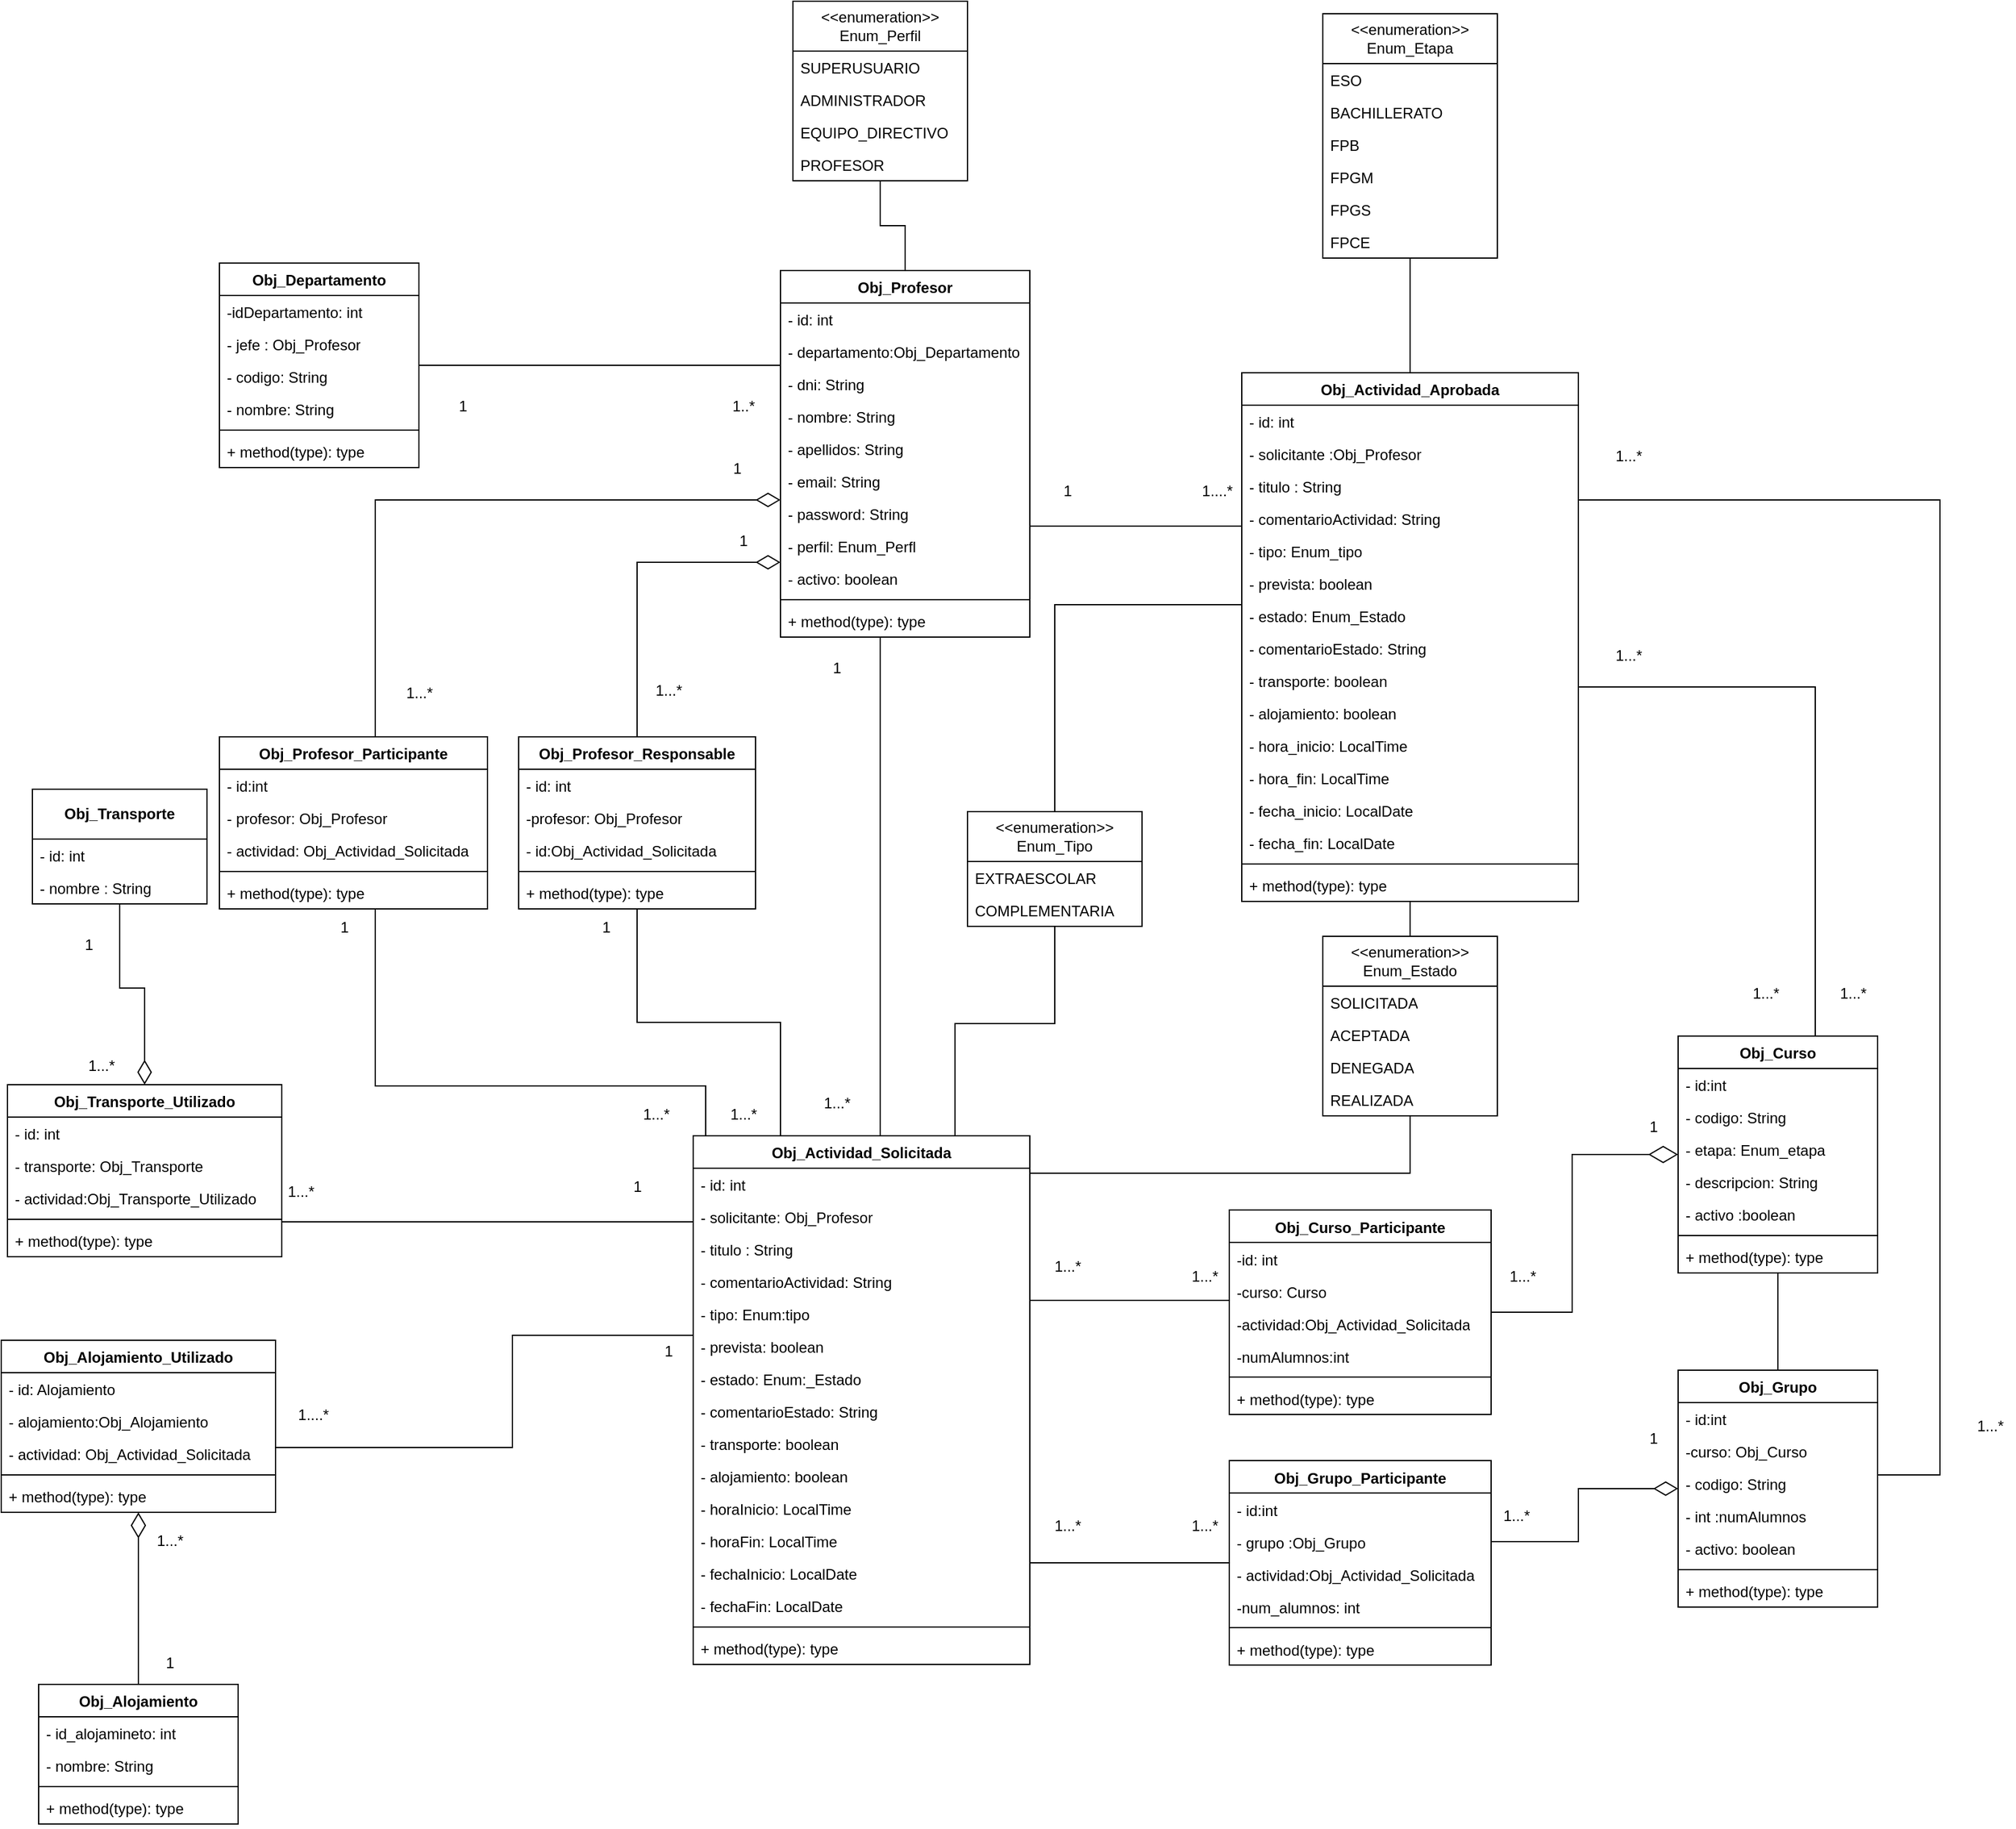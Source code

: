<mxfile version="24.2.5" type="device">
  <diagram name="Página-1" id="KqR2MVuMOn8HhzKS_Q0z">
    <mxGraphModel dx="2218" dy="1628" grid="1" gridSize="10" guides="1" tooltips="1" connect="1" arrows="1" fold="1" page="0" pageScale="1" pageWidth="827" pageHeight="1169" math="0" shadow="0">
      <root>
        <mxCell id="0" />
        <mxCell id="1" parent="0" />
        <mxCell id="vN-wxm5uM4FP46S_WN4v-60" style="edgeStyle=orthogonalEdgeStyle;rounded=0;orthogonalLoop=1;jettySize=auto;html=1;endArrow=none;endFill=0;" parent="1" source="mgaWT_nPFSVgPAfk3SsF-6" target="jBNIoXDlIb--ioUj58yu-1" edge="1">
          <mxGeometry relative="1" as="geometry">
            <Array as="points">
              <mxPoint x="390" y="-9" />
              <mxPoint x="390" y="-9" />
            </Array>
          </mxGeometry>
        </mxCell>
        <mxCell id="WXFBTuuysW9AqQBvb3Q5-39" style="edgeStyle=orthogonalEdgeStyle;rounded=0;orthogonalLoop=1;jettySize=auto;html=1;endArrow=none;endFill=0;" parent="1" source="mgaWT_nPFSVgPAfk3SsF-6" target="mgaWT_nPFSVgPAfk3SsF-21" edge="1">
          <mxGeometry relative="1" as="geometry">
            <Array as="points">
              <mxPoint x="160" y="380" />
              <mxPoint x="160" y="380" />
            </Array>
          </mxGeometry>
        </mxCell>
        <mxCell id="mgaWT_nPFSVgPAfk3SsF-6" value="Obj_Profesor" style="swimlane;fontStyle=1;align=center;verticalAlign=top;childLayout=stackLayout;horizontal=1;startSize=26;horizontalStack=0;resizeParent=1;resizeParentMax=0;resizeLast=0;collapsible=1;marginBottom=0;whiteSpace=wrap;html=1;" parent="1" vertex="1">
          <mxGeometry x="80" y="-214" width="200" height="294" as="geometry" />
        </mxCell>
        <mxCell id="fqGNVcXwsttiyFgTfgcd-7" value="- id: int" style="text;strokeColor=none;fillColor=none;align=left;verticalAlign=top;spacingLeft=4;spacingRight=4;overflow=hidden;rotatable=0;points=[[0,0.5],[1,0.5]];portConstraint=eastwest;whiteSpace=wrap;html=1;" parent="mgaWT_nPFSVgPAfk3SsF-6" vertex="1">
          <mxGeometry y="26" width="200" height="26" as="geometry" />
        </mxCell>
        <mxCell id="mgaWT_nPFSVgPAfk3SsF-7" value="- departamento:Obj_Departamento" style="text;strokeColor=none;fillColor=none;align=left;verticalAlign=top;spacingLeft=4;spacingRight=4;overflow=hidden;rotatable=0;points=[[0,0.5],[1,0.5]];portConstraint=eastwest;whiteSpace=wrap;html=1;" parent="mgaWT_nPFSVgPAfk3SsF-6" vertex="1">
          <mxGeometry y="52" width="200" height="26" as="geometry" />
        </mxCell>
        <mxCell id="VVU2y12OWTXEi2KSjqIG-8" value="- dni: String" style="text;strokeColor=none;fillColor=none;align=left;verticalAlign=top;spacingLeft=4;spacingRight=4;overflow=hidden;rotatable=0;points=[[0,0.5],[1,0.5]];portConstraint=eastwest;whiteSpace=wrap;html=1;" parent="mgaWT_nPFSVgPAfk3SsF-6" vertex="1">
          <mxGeometry y="78" width="200" height="26" as="geometry" />
        </mxCell>
        <mxCell id="mgaWT_nPFSVgPAfk3SsF-11" value="- nombre: String" style="text;strokeColor=none;fillColor=none;align=left;verticalAlign=top;spacingLeft=4;spacingRight=4;overflow=hidden;rotatable=0;points=[[0,0.5],[1,0.5]];portConstraint=eastwest;whiteSpace=wrap;html=1;" parent="mgaWT_nPFSVgPAfk3SsF-6" vertex="1">
          <mxGeometry y="104" width="200" height="26" as="geometry" />
        </mxCell>
        <mxCell id="mgaWT_nPFSVgPAfk3SsF-12" value="- apellidos: String" style="text;strokeColor=none;fillColor=none;align=left;verticalAlign=top;spacingLeft=4;spacingRight=4;overflow=hidden;rotatable=0;points=[[0,0.5],[1,0.5]];portConstraint=eastwest;whiteSpace=wrap;html=1;" parent="mgaWT_nPFSVgPAfk3SsF-6" vertex="1">
          <mxGeometry y="130" width="200" height="26" as="geometry" />
        </mxCell>
        <mxCell id="mgaWT_nPFSVgPAfk3SsF-14" value="- email: String" style="text;strokeColor=none;fillColor=none;align=left;verticalAlign=top;spacingLeft=4;spacingRight=4;overflow=hidden;rotatable=0;points=[[0,0.5],[1,0.5]];portConstraint=eastwest;whiteSpace=wrap;html=1;" parent="mgaWT_nPFSVgPAfk3SsF-6" vertex="1">
          <mxGeometry y="156" width="200" height="26" as="geometry" />
        </mxCell>
        <mxCell id="mgaWT_nPFSVgPAfk3SsF-15" value="- password: String" style="text;strokeColor=none;fillColor=none;align=left;verticalAlign=top;spacingLeft=4;spacingRight=4;overflow=hidden;rotatable=0;points=[[0,0.5],[1,0.5]];portConstraint=eastwest;whiteSpace=wrap;html=1;" parent="mgaWT_nPFSVgPAfk3SsF-6" vertex="1">
          <mxGeometry y="182" width="200" height="26" as="geometry" />
        </mxCell>
        <mxCell id="mgaWT_nPFSVgPAfk3SsF-13" value="- perfil: Enum_Perfl" style="text;strokeColor=none;fillColor=none;align=left;verticalAlign=top;spacingLeft=4;spacingRight=4;overflow=hidden;rotatable=0;points=[[0,0.5],[1,0.5]];portConstraint=eastwest;whiteSpace=wrap;html=1;" parent="mgaWT_nPFSVgPAfk3SsF-6" vertex="1">
          <mxGeometry y="208" width="200" height="26" as="geometry" />
        </mxCell>
        <mxCell id="fqGNVcXwsttiyFgTfgcd-8" value="- activo: boolean" style="text;strokeColor=none;fillColor=none;align=left;verticalAlign=top;spacingLeft=4;spacingRight=4;overflow=hidden;rotatable=0;points=[[0,0.5],[1,0.5]];portConstraint=eastwest;whiteSpace=wrap;html=1;" parent="mgaWT_nPFSVgPAfk3SsF-6" vertex="1">
          <mxGeometry y="234" width="200" height="26" as="geometry" />
        </mxCell>
        <mxCell id="mgaWT_nPFSVgPAfk3SsF-8" value="" style="line;strokeWidth=1;fillColor=none;align=left;verticalAlign=middle;spacingTop=-1;spacingLeft=3;spacingRight=3;rotatable=0;labelPosition=right;points=[];portConstraint=eastwest;strokeColor=inherit;" parent="mgaWT_nPFSVgPAfk3SsF-6" vertex="1">
          <mxGeometry y="260" width="200" height="8" as="geometry" />
        </mxCell>
        <mxCell id="mgaWT_nPFSVgPAfk3SsF-9" value="+ method(type): type" style="text;strokeColor=none;fillColor=none;align=left;verticalAlign=top;spacingLeft=4;spacingRight=4;overflow=hidden;rotatable=0;points=[[0,0.5],[1,0.5]];portConstraint=eastwest;whiteSpace=wrap;html=1;" parent="mgaWT_nPFSVgPAfk3SsF-6" vertex="1">
          <mxGeometry y="268" width="200" height="26" as="geometry" />
        </mxCell>
        <mxCell id="jBNIoXDlIb--ioUj58yu-57" style="edgeStyle=orthogonalEdgeStyle;rounded=0;orthogonalLoop=1;jettySize=auto;html=1;endArrow=none;endFill=0;startArrow=none;startFill=0;targetPerimeterSpacing=0;sourcePerimeterSpacing=0;startSize=6;" parent="1" source="mgaWT_nPFSVgPAfk3SsF-16" target="mgaWT_nPFSVgPAfk3SsF-6" edge="1">
          <mxGeometry relative="1" as="geometry">
            <Array as="points">
              <mxPoint x="-10" y="-138" />
              <mxPoint x="-10" y="-138" />
            </Array>
          </mxGeometry>
        </mxCell>
        <mxCell id="mgaWT_nPFSVgPAfk3SsF-16" value="Obj_Departamento" style="swimlane;fontStyle=1;align=center;verticalAlign=top;childLayout=stackLayout;horizontal=1;startSize=26;horizontalStack=0;resizeParent=1;resizeParentMax=0;resizeLast=0;collapsible=1;marginBottom=0;whiteSpace=wrap;html=1;" parent="1" vertex="1">
          <mxGeometry x="-370" y="-220" width="160" height="164" as="geometry" />
        </mxCell>
        <mxCell id="fqGNVcXwsttiyFgTfgcd-4" value="-idDepartamento: int" style="text;strokeColor=none;fillColor=none;align=left;verticalAlign=top;spacingLeft=4;spacingRight=4;overflow=hidden;rotatable=0;points=[[0,0.5],[1,0.5]];portConstraint=eastwest;whiteSpace=wrap;html=1;" parent="mgaWT_nPFSVgPAfk3SsF-16" vertex="1">
          <mxGeometry y="26" width="160" height="26" as="geometry" />
        </mxCell>
        <mxCell id="fqGNVcXwsttiyFgTfgcd-3" value="- jefe : Obj_Profesor" style="text;strokeColor=none;fillColor=none;align=left;verticalAlign=top;spacingLeft=4;spacingRight=4;overflow=hidden;rotatable=0;points=[[0,0.5],[1,0.5]];portConstraint=eastwest;whiteSpace=wrap;html=1;" parent="mgaWT_nPFSVgPAfk3SsF-16" vertex="1">
          <mxGeometry y="52" width="160" height="26" as="geometry" />
        </mxCell>
        <mxCell id="mgaWT_nPFSVgPAfk3SsF-17" value="- codigo: String" style="text;strokeColor=none;fillColor=none;align=left;verticalAlign=top;spacingLeft=4;spacingRight=4;overflow=hidden;rotatable=0;points=[[0,0.5],[1,0.5]];portConstraint=eastwest;whiteSpace=wrap;html=1;" parent="mgaWT_nPFSVgPAfk3SsF-16" vertex="1">
          <mxGeometry y="78" width="160" height="26" as="geometry" />
        </mxCell>
        <mxCell id="mgaWT_nPFSVgPAfk3SsF-20" value="- nombre: String" style="text;strokeColor=none;fillColor=none;align=left;verticalAlign=top;spacingLeft=4;spacingRight=4;overflow=hidden;rotatable=0;points=[[0,0.5],[1,0.5]];portConstraint=eastwest;whiteSpace=wrap;html=1;" parent="mgaWT_nPFSVgPAfk3SsF-16" vertex="1">
          <mxGeometry y="104" width="160" height="26" as="geometry" />
        </mxCell>
        <mxCell id="mgaWT_nPFSVgPAfk3SsF-18" value="" style="line;strokeWidth=1;fillColor=none;align=left;verticalAlign=middle;spacingTop=-1;spacingLeft=3;spacingRight=3;rotatable=0;labelPosition=right;points=[];portConstraint=eastwest;strokeColor=inherit;" parent="mgaWT_nPFSVgPAfk3SsF-16" vertex="1">
          <mxGeometry y="130" width="160" height="8" as="geometry" />
        </mxCell>
        <mxCell id="mgaWT_nPFSVgPAfk3SsF-19" value="+ method(type): type" style="text;strokeColor=none;fillColor=none;align=left;verticalAlign=top;spacingLeft=4;spacingRight=4;overflow=hidden;rotatable=0;points=[[0,0.5],[1,0.5]];portConstraint=eastwest;whiteSpace=wrap;html=1;" parent="mgaWT_nPFSVgPAfk3SsF-16" vertex="1">
          <mxGeometry y="138" width="160" height="26" as="geometry" />
        </mxCell>
        <mxCell id="WXFBTuuysW9AqQBvb3Q5-37" style="edgeStyle=orthogonalEdgeStyle;rounded=0;orthogonalLoop=1;jettySize=auto;html=1;endArrow=none;endFill=0;" parent="1" source="mgaWT_nPFSVgPAfk3SsF-21" target="mgaWT_nPFSVgPAfk3SsF-44" edge="1">
          <mxGeometry relative="1" as="geometry">
            <Array as="points">
              <mxPoint x="585" y="510" />
            </Array>
          </mxGeometry>
        </mxCell>
        <mxCell id="mgaWT_nPFSVgPAfk3SsF-21" value="Obj_Actividad_Solicitada" style="swimlane;fontStyle=1;align=center;verticalAlign=top;childLayout=stackLayout;horizontal=1;startSize=26;horizontalStack=0;resizeParent=1;resizeParentMax=0;resizeLast=0;collapsible=1;marginBottom=0;whiteSpace=wrap;html=1;" parent="1" vertex="1">
          <mxGeometry x="10" y="480" width="270" height="424" as="geometry" />
        </mxCell>
        <mxCell id="fqGNVcXwsttiyFgTfgcd-11" value="- id: int" style="text;strokeColor=none;fillColor=none;align=left;verticalAlign=top;spacingLeft=4;spacingRight=4;overflow=hidden;rotatable=0;points=[[0,0.5],[1,0.5]];portConstraint=eastwest;whiteSpace=wrap;html=1;" parent="mgaWT_nPFSVgPAfk3SsF-21" vertex="1">
          <mxGeometry y="26" width="270" height="26" as="geometry" />
        </mxCell>
        <mxCell id="fqGNVcXwsttiyFgTfgcd-10" value="- solicitante: Obj_Profesor" style="text;strokeColor=none;fillColor=none;align=left;verticalAlign=top;spacingLeft=4;spacingRight=4;overflow=hidden;rotatable=0;points=[[0,0.5],[1,0.5]];portConstraint=eastwest;whiteSpace=wrap;html=1;" parent="mgaWT_nPFSVgPAfk3SsF-21" vertex="1">
          <mxGeometry y="52" width="270" height="26" as="geometry" />
        </mxCell>
        <mxCell id="mgaWT_nPFSVgPAfk3SsF-25" value="- titulo : String" style="text;strokeColor=none;fillColor=none;align=left;verticalAlign=top;spacingLeft=4;spacingRight=4;overflow=hidden;rotatable=0;points=[[0,0.5],[1,0.5]];portConstraint=eastwest;whiteSpace=wrap;html=1;" parent="mgaWT_nPFSVgPAfk3SsF-21" vertex="1">
          <mxGeometry y="78" width="270" height="26" as="geometry" />
        </mxCell>
        <mxCell id="mgaWT_nPFSVgPAfk3SsF-28" value="- comentarioActividad: String" style="text;strokeColor=none;fillColor=none;align=left;verticalAlign=top;spacingLeft=4;spacingRight=4;overflow=hidden;rotatable=0;points=[[0,0.5],[1,0.5]];portConstraint=eastwest;whiteSpace=wrap;html=1;" parent="mgaWT_nPFSVgPAfk3SsF-21" vertex="1">
          <mxGeometry y="104" width="270" height="26" as="geometry" />
        </mxCell>
        <mxCell id="mgaWT_nPFSVgPAfk3SsF-31" value="- tipo: Enum:tipo" style="text;strokeColor=none;fillColor=none;align=left;verticalAlign=top;spacingLeft=4;spacingRight=4;overflow=hidden;rotatable=0;points=[[0,0.5],[1,0.5]];portConstraint=eastwest;whiteSpace=wrap;html=1;" parent="mgaWT_nPFSVgPAfk3SsF-21" vertex="1">
          <mxGeometry y="130" width="270" height="26" as="geometry" />
        </mxCell>
        <mxCell id="mgaWT_nPFSVgPAfk3SsF-33" value="- prevista: boolean" style="text;strokeColor=none;fillColor=none;align=left;verticalAlign=top;spacingLeft=4;spacingRight=4;overflow=hidden;rotatable=0;points=[[0,0.5],[1,0.5]];portConstraint=eastwest;whiteSpace=wrap;html=1;" parent="mgaWT_nPFSVgPAfk3SsF-21" vertex="1">
          <mxGeometry y="156" width="270" height="26" as="geometry" />
        </mxCell>
        <mxCell id="mgaWT_nPFSVgPAfk3SsF-32" value="- estado: Enum:_Estado" style="text;strokeColor=none;fillColor=none;align=left;verticalAlign=top;spacingLeft=4;spacingRight=4;overflow=hidden;rotatable=0;points=[[0,0.5],[1,0.5]];portConstraint=eastwest;whiteSpace=wrap;html=1;" parent="mgaWT_nPFSVgPAfk3SsF-21" vertex="1">
          <mxGeometry y="182" width="270" height="26" as="geometry" />
        </mxCell>
        <mxCell id="mgaWT_nPFSVgPAfk3SsF-30" value="- comentarioEstado: String" style="text;strokeColor=none;fillColor=none;align=left;verticalAlign=top;spacingLeft=4;spacingRight=4;overflow=hidden;rotatable=0;points=[[0,0.5],[1,0.5]];portConstraint=eastwest;whiteSpace=wrap;html=1;" parent="mgaWT_nPFSVgPAfk3SsF-21" vertex="1">
          <mxGeometry y="208" width="270" height="26" as="geometry" />
        </mxCell>
        <mxCell id="mgaWT_nPFSVgPAfk3SsF-27" value="- transporte: boolean" style="text;strokeColor=none;fillColor=none;align=left;verticalAlign=top;spacingLeft=4;spacingRight=4;overflow=hidden;rotatable=0;points=[[0,0.5],[1,0.5]];portConstraint=eastwest;whiteSpace=wrap;html=1;" parent="mgaWT_nPFSVgPAfk3SsF-21" vertex="1">
          <mxGeometry y="234" width="270" height="26" as="geometry" />
        </mxCell>
        <mxCell id="mgaWT_nPFSVgPAfk3SsF-26" value="- alojamiento: boolean" style="text;strokeColor=none;fillColor=none;align=left;verticalAlign=top;spacingLeft=4;spacingRight=4;overflow=hidden;rotatable=0;points=[[0,0.5],[1,0.5]];portConstraint=eastwest;whiteSpace=wrap;html=1;" parent="mgaWT_nPFSVgPAfk3SsF-21" vertex="1">
          <mxGeometry y="260" width="270" height="26" as="geometry" />
        </mxCell>
        <mxCell id="vN-wxm5uM4FP46S_WN4v-11" value="- horaInicio: LocalTime" style="text;strokeColor=none;fillColor=none;align=left;verticalAlign=top;spacingLeft=4;spacingRight=4;overflow=hidden;rotatable=0;points=[[0,0.5],[1,0.5]];portConstraint=eastwest;whiteSpace=wrap;html=1;" parent="mgaWT_nPFSVgPAfk3SsF-21" vertex="1">
          <mxGeometry y="286" width="270" height="26" as="geometry" />
        </mxCell>
        <mxCell id="fqGNVcXwsttiyFgTfgcd-12" value="- horaFin: LocalTime" style="text;strokeColor=none;fillColor=none;align=left;verticalAlign=top;spacingLeft=4;spacingRight=4;overflow=hidden;rotatable=0;points=[[0,0.5],[1,0.5]];portConstraint=eastwest;whiteSpace=wrap;html=1;" parent="mgaWT_nPFSVgPAfk3SsF-21" vertex="1">
          <mxGeometry y="312" width="270" height="26" as="geometry" />
        </mxCell>
        <mxCell id="fqGNVcXwsttiyFgTfgcd-13" value="- fechaInicio: LocalDate" style="text;strokeColor=none;fillColor=none;align=left;verticalAlign=top;spacingLeft=4;spacingRight=4;overflow=hidden;rotatable=0;points=[[0,0.5],[1,0.5]];portConstraint=eastwest;whiteSpace=wrap;html=1;" parent="mgaWT_nPFSVgPAfk3SsF-21" vertex="1">
          <mxGeometry y="338" width="270" height="26" as="geometry" />
        </mxCell>
        <mxCell id="vN-wxm5uM4FP46S_WN4v-14" value="- fechaFin: LocalDate" style="text;strokeColor=none;fillColor=none;align=left;verticalAlign=top;spacingLeft=4;spacingRight=4;overflow=hidden;rotatable=0;points=[[0,0.5],[1,0.5]];portConstraint=eastwest;whiteSpace=wrap;html=1;" parent="mgaWT_nPFSVgPAfk3SsF-21" vertex="1">
          <mxGeometry y="364" width="270" height="26" as="geometry" />
        </mxCell>
        <mxCell id="mgaWT_nPFSVgPAfk3SsF-23" value="" style="line;strokeWidth=1;fillColor=none;align=left;verticalAlign=middle;spacingTop=-1;spacingLeft=3;spacingRight=3;rotatable=0;labelPosition=right;points=[];portConstraint=eastwest;strokeColor=inherit;" parent="mgaWT_nPFSVgPAfk3SsF-21" vertex="1">
          <mxGeometry y="390" width="270" height="8" as="geometry" />
        </mxCell>
        <mxCell id="mgaWT_nPFSVgPAfk3SsF-24" value="+ method(type): type" style="text;strokeColor=none;fillColor=none;align=left;verticalAlign=top;spacingLeft=4;spacingRight=4;overflow=hidden;rotatable=0;points=[[0,0.5],[1,0.5]];portConstraint=eastwest;whiteSpace=wrap;html=1;" parent="mgaWT_nPFSVgPAfk3SsF-21" vertex="1">
          <mxGeometry y="398" width="270" height="26" as="geometry" />
        </mxCell>
        <mxCell id="vN-wxm5uM4FP46S_WN4v-22" style="edgeStyle=orthogonalEdgeStyle;rounded=0;orthogonalLoop=1;jettySize=auto;html=1;entryX=0.5;entryY=0;entryDx=0;entryDy=0;endArrow=none;endFill=0;" parent="1" source="mgaWT_nPFSVgPAfk3SsF-34" target="mgaWT_nPFSVgPAfk3SsF-6" edge="1">
          <mxGeometry relative="1" as="geometry" />
        </mxCell>
        <mxCell id="mgaWT_nPFSVgPAfk3SsF-34" value="&amp;lt;&amp;lt;enumeration&amp;gt;&amp;gt;&lt;div&gt;Enum_Perfil&lt;/div&gt;" style="swimlane;fontStyle=0;childLayout=stackLayout;horizontal=1;startSize=40;fillColor=none;horizontalStack=0;resizeParent=1;resizeParentMax=0;resizeLast=0;collapsible=1;marginBottom=0;whiteSpace=wrap;html=1;" parent="1" vertex="1">
          <mxGeometry x="90" y="-430" width="140" height="144" as="geometry" />
        </mxCell>
        <mxCell id="mgaWT_nPFSVgPAfk3SsF-35" value="SUPERUSUARIO" style="text;strokeColor=none;fillColor=none;align=left;verticalAlign=top;spacingLeft=4;spacingRight=4;overflow=hidden;rotatable=0;points=[[0,0.5],[1,0.5]];portConstraint=eastwest;whiteSpace=wrap;html=1;" parent="mgaWT_nPFSVgPAfk3SsF-34" vertex="1">
          <mxGeometry y="40" width="140" height="26" as="geometry" />
        </mxCell>
        <mxCell id="mgaWT_nPFSVgPAfk3SsF-36" value="ADMINISTRADOR" style="text;strokeColor=none;fillColor=none;align=left;verticalAlign=top;spacingLeft=4;spacingRight=4;overflow=hidden;rotatable=0;points=[[0,0.5],[1,0.5]];portConstraint=eastwest;whiteSpace=wrap;html=1;" parent="mgaWT_nPFSVgPAfk3SsF-34" vertex="1">
          <mxGeometry y="66" width="140" height="26" as="geometry" />
        </mxCell>
        <mxCell id="mgaWT_nPFSVgPAfk3SsF-38" value="EQUIPO_DIRECTIVO" style="text;strokeColor=none;fillColor=none;align=left;verticalAlign=top;spacingLeft=4;spacingRight=4;overflow=hidden;rotatable=0;points=[[0,0.5],[1,0.5]];portConstraint=eastwest;whiteSpace=wrap;html=1;" parent="mgaWT_nPFSVgPAfk3SsF-34" vertex="1">
          <mxGeometry y="92" width="140" height="26" as="geometry" />
        </mxCell>
        <mxCell id="mgaWT_nPFSVgPAfk3SsF-37" value="PROFESOR" style="text;strokeColor=none;fillColor=none;align=left;verticalAlign=top;spacingLeft=4;spacingRight=4;overflow=hidden;rotatable=0;points=[[0,0.5],[1,0.5]];portConstraint=eastwest;whiteSpace=wrap;html=1;" parent="mgaWT_nPFSVgPAfk3SsF-34" vertex="1">
          <mxGeometry y="118" width="140" height="26" as="geometry" />
        </mxCell>
        <mxCell id="vN-wxm5uM4FP46S_WN4v-38" style="edgeStyle=orthogonalEdgeStyle;rounded=0;orthogonalLoop=1;jettySize=auto;html=1;endArrow=none;endFill=0;" parent="1" source="mgaWT_nPFSVgPAfk3SsF-39" target="mgaWT_nPFSVgPAfk3SsF-21" edge="1">
          <mxGeometry relative="1" as="geometry">
            <Array as="points">
              <mxPoint x="300" y="390" />
              <mxPoint x="220" y="390" />
            </Array>
          </mxGeometry>
        </mxCell>
        <mxCell id="vN-wxm5uM4FP46S_WN4v-39" style="edgeStyle=orthogonalEdgeStyle;rounded=0;orthogonalLoop=1;jettySize=auto;html=1;endArrow=none;endFill=0;" parent="1" source="mgaWT_nPFSVgPAfk3SsF-39" target="jBNIoXDlIb--ioUj58yu-1" edge="1">
          <mxGeometry relative="1" as="geometry">
            <Array as="points">
              <mxPoint x="300" y="54" />
            </Array>
          </mxGeometry>
        </mxCell>
        <mxCell id="mgaWT_nPFSVgPAfk3SsF-39" value="&amp;lt;&amp;lt;enumeration&amp;gt;&amp;gt;&lt;div&gt;Enum_Tipo&lt;/div&gt;" style="swimlane;fontStyle=0;childLayout=stackLayout;horizontal=1;startSize=40;fillColor=none;horizontalStack=0;resizeParent=1;resizeParentMax=0;resizeLast=0;collapsible=1;marginBottom=0;whiteSpace=wrap;html=1;" parent="1" vertex="1">
          <mxGeometry x="230" y="220" width="140" height="92" as="geometry" />
        </mxCell>
        <mxCell id="mgaWT_nPFSVgPAfk3SsF-40" value="EXTRAESCOLAR" style="text;strokeColor=none;fillColor=none;align=left;verticalAlign=top;spacingLeft=4;spacingRight=4;overflow=hidden;rotatable=0;points=[[0,0.5],[1,0.5]];portConstraint=eastwest;whiteSpace=wrap;html=1;" parent="mgaWT_nPFSVgPAfk3SsF-39" vertex="1">
          <mxGeometry y="40" width="140" height="26" as="geometry" />
        </mxCell>
        <mxCell id="mgaWT_nPFSVgPAfk3SsF-41" value="COMPLEMENTARIA" style="text;strokeColor=none;fillColor=none;align=left;verticalAlign=top;spacingLeft=4;spacingRight=4;overflow=hidden;rotatable=0;points=[[0,0.5],[1,0.5]];portConstraint=eastwest;whiteSpace=wrap;html=1;" parent="mgaWT_nPFSVgPAfk3SsF-39" vertex="1">
          <mxGeometry y="66" width="140" height="26" as="geometry" />
        </mxCell>
        <mxCell id="vN-wxm5uM4FP46S_WN4v-36" style="edgeStyle=orthogonalEdgeStyle;rounded=0;orthogonalLoop=1;jettySize=auto;html=1;endArrow=none;endFill=0;" parent="1" source="mgaWT_nPFSVgPAfk3SsF-44" target="jBNIoXDlIb--ioUj58yu-1" edge="1">
          <mxGeometry relative="1" as="geometry" />
        </mxCell>
        <mxCell id="mgaWT_nPFSVgPAfk3SsF-44" value="&amp;lt;&amp;lt;enumeration&amp;gt;&amp;gt;&lt;div&gt;Enum_Estado&lt;/div&gt;" style="swimlane;fontStyle=0;childLayout=stackLayout;horizontal=1;startSize=40;fillColor=none;horizontalStack=0;resizeParent=1;resizeParentMax=0;resizeLast=0;collapsible=1;marginBottom=0;whiteSpace=wrap;html=1;" parent="1" vertex="1">
          <mxGeometry x="515" y="320" width="140" height="144" as="geometry">
            <mxRectangle x="570" y="410" width="140" height="40" as="alternateBounds" />
          </mxGeometry>
        </mxCell>
        <mxCell id="mgaWT_nPFSVgPAfk3SsF-45" value="SOLICITADA" style="text;strokeColor=none;fillColor=none;align=left;verticalAlign=top;spacingLeft=4;spacingRight=4;overflow=hidden;rotatable=0;points=[[0,0.5],[1,0.5]];portConstraint=eastwest;whiteSpace=wrap;html=1;" parent="mgaWT_nPFSVgPAfk3SsF-44" vertex="1">
          <mxGeometry y="40" width="140" height="26" as="geometry" />
        </mxCell>
        <mxCell id="mgaWT_nPFSVgPAfk3SsF-46" value="ACEPTADA" style="text;strokeColor=none;fillColor=none;align=left;verticalAlign=top;spacingLeft=4;spacingRight=4;overflow=hidden;rotatable=0;points=[[0,0.5],[1,0.5]];portConstraint=eastwest;whiteSpace=wrap;html=1;" parent="mgaWT_nPFSVgPAfk3SsF-44" vertex="1">
          <mxGeometry y="66" width="140" height="26" as="geometry" />
        </mxCell>
        <mxCell id="mgaWT_nPFSVgPAfk3SsF-47" value="DENEGADA" style="text;strokeColor=none;fillColor=none;align=left;verticalAlign=top;spacingLeft=4;spacingRight=4;overflow=hidden;rotatable=0;points=[[0,0.5],[1,0.5]];portConstraint=eastwest;whiteSpace=wrap;html=1;" parent="mgaWT_nPFSVgPAfk3SsF-44" vertex="1">
          <mxGeometry y="92" width="140" height="26" as="geometry" />
        </mxCell>
        <mxCell id="mgaWT_nPFSVgPAfk3SsF-48" value="REALIZADA" style="text;strokeColor=none;fillColor=none;align=left;verticalAlign=top;spacingLeft=4;spacingRight=4;overflow=hidden;rotatable=0;points=[[0,0.5],[1,0.5]];portConstraint=eastwest;whiteSpace=wrap;html=1;" parent="mgaWT_nPFSVgPAfk3SsF-44" vertex="1">
          <mxGeometry y="118" width="140" height="26" as="geometry" />
        </mxCell>
        <mxCell id="jBNIoXDlIb--ioUj58yu-1" value="Obj_Actividad_Aprobada" style="swimlane;fontStyle=1;align=center;verticalAlign=top;childLayout=stackLayout;horizontal=1;startSize=26;horizontalStack=0;resizeParent=1;resizeParentMax=0;resizeLast=0;collapsible=1;marginBottom=0;whiteSpace=wrap;html=1;" parent="1" vertex="1">
          <mxGeometry x="450" y="-132" width="270" height="424" as="geometry" />
        </mxCell>
        <mxCell id="fqGNVcXwsttiyFgTfgcd-15" value="- id: int" style="text;strokeColor=none;fillColor=none;align=left;verticalAlign=top;spacingLeft=4;spacingRight=4;overflow=hidden;rotatable=0;points=[[0,0.5],[1,0.5]];portConstraint=eastwest;whiteSpace=wrap;html=1;" parent="jBNIoXDlIb--ioUj58yu-1" vertex="1">
          <mxGeometry y="26" width="270" height="26" as="geometry" />
        </mxCell>
        <mxCell id="fqGNVcXwsttiyFgTfgcd-14" value="- solicitante :Obj_Profesor" style="text;strokeColor=none;fillColor=none;align=left;verticalAlign=top;spacingLeft=4;spacingRight=4;overflow=hidden;rotatable=0;points=[[0,0.5],[1,0.5]];portConstraint=eastwest;whiteSpace=wrap;html=1;" parent="jBNIoXDlIb--ioUj58yu-1" vertex="1">
          <mxGeometry y="52" width="270" height="26" as="geometry" />
        </mxCell>
        <mxCell id="jBNIoXDlIb--ioUj58yu-2" value="- titulo : String" style="text;strokeColor=none;fillColor=none;align=left;verticalAlign=top;spacingLeft=4;spacingRight=4;overflow=hidden;rotatable=0;points=[[0,0.5],[1,0.5]];portConstraint=eastwest;whiteSpace=wrap;html=1;" parent="jBNIoXDlIb--ioUj58yu-1" vertex="1">
          <mxGeometry y="78" width="270" height="26" as="geometry" />
        </mxCell>
        <mxCell id="jBNIoXDlIb--ioUj58yu-3" value="- comentarioActividad: String" style="text;strokeColor=none;fillColor=none;align=left;verticalAlign=top;spacingLeft=4;spacingRight=4;overflow=hidden;rotatable=0;points=[[0,0.5],[1,0.5]];portConstraint=eastwest;whiteSpace=wrap;html=1;" parent="jBNIoXDlIb--ioUj58yu-1" vertex="1">
          <mxGeometry y="104" width="270" height="26" as="geometry" />
        </mxCell>
        <mxCell id="jBNIoXDlIb--ioUj58yu-4" value="- tipo: Enum_tipo" style="text;strokeColor=none;fillColor=none;align=left;verticalAlign=top;spacingLeft=4;spacingRight=4;overflow=hidden;rotatable=0;points=[[0,0.5],[1,0.5]];portConstraint=eastwest;whiteSpace=wrap;html=1;" parent="jBNIoXDlIb--ioUj58yu-1" vertex="1">
          <mxGeometry y="130" width="270" height="26" as="geometry" />
        </mxCell>
        <mxCell id="jBNIoXDlIb--ioUj58yu-5" value="- prevista: boolean" style="text;strokeColor=none;fillColor=none;align=left;verticalAlign=top;spacingLeft=4;spacingRight=4;overflow=hidden;rotatable=0;points=[[0,0.5],[1,0.5]];portConstraint=eastwest;whiteSpace=wrap;html=1;" parent="jBNIoXDlIb--ioUj58yu-1" vertex="1">
          <mxGeometry y="156" width="270" height="26" as="geometry" />
        </mxCell>
        <mxCell id="jBNIoXDlIb--ioUj58yu-6" value="- estado: Enum_Estado" style="text;strokeColor=none;fillColor=none;align=left;verticalAlign=top;spacingLeft=4;spacingRight=4;overflow=hidden;rotatable=0;points=[[0,0.5],[1,0.5]];portConstraint=eastwest;whiteSpace=wrap;html=1;" parent="jBNIoXDlIb--ioUj58yu-1" vertex="1">
          <mxGeometry y="182" width="270" height="26" as="geometry" />
        </mxCell>
        <mxCell id="jBNIoXDlIb--ioUj58yu-7" value="- comentarioEstado: String" style="text;strokeColor=none;fillColor=none;align=left;verticalAlign=top;spacingLeft=4;spacingRight=4;overflow=hidden;rotatable=0;points=[[0,0.5],[1,0.5]];portConstraint=eastwest;whiteSpace=wrap;html=1;" parent="jBNIoXDlIb--ioUj58yu-1" vertex="1">
          <mxGeometry y="208" width="270" height="26" as="geometry" />
        </mxCell>
        <mxCell id="jBNIoXDlIb--ioUj58yu-8" value="- transporte: boolean" style="text;strokeColor=none;fillColor=none;align=left;verticalAlign=top;spacingLeft=4;spacingRight=4;overflow=hidden;rotatable=0;points=[[0,0.5],[1,0.5]];portConstraint=eastwest;whiteSpace=wrap;html=1;" parent="jBNIoXDlIb--ioUj58yu-1" vertex="1">
          <mxGeometry y="234" width="270" height="26" as="geometry" />
        </mxCell>
        <mxCell id="jBNIoXDlIb--ioUj58yu-9" value="- alojamiento: boolean" style="text;strokeColor=none;fillColor=none;align=left;verticalAlign=top;spacingLeft=4;spacingRight=4;overflow=hidden;rotatable=0;points=[[0,0.5],[1,0.5]];portConstraint=eastwest;whiteSpace=wrap;html=1;" parent="jBNIoXDlIb--ioUj58yu-1" vertex="1">
          <mxGeometry y="260" width="270" height="26" as="geometry" />
        </mxCell>
        <mxCell id="jBNIoXDlIb--ioUj58yu-10" value="- hora_inicio: LocalTime" style="text;strokeColor=none;fillColor=none;align=left;verticalAlign=top;spacingLeft=4;spacingRight=4;overflow=hidden;rotatable=0;points=[[0,0.5],[1,0.5]];portConstraint=eastwest;whiteSpace=wrap;html=1;" parent="jBNIoXDlIb--ioUj58yu-1" vertex="1">
          <mxGeometry y="286" width="270" height="26" as="geometry" />
        </mxCell>
        <mxCell id="vN-wxm5uM4FP46S_WN4v-1" value="- hora_fin: LocalTime" style="text;strokeColor=none;fillColor=none;align=left;verticalAlign=top;spacingLeft=4;spacingRight=4;overflow=hidden;rotatable=0;points=[[0,0.5],[1,0.5]];portConstraint=eastwest;whiteSpace=wrap;html=1;" parent="jBNIoXDlIb--ioUj58yu-1" vertex="1">
          <mxGeometry y="312" width="270" height="26" as="geometry" />
        </mxCell>
        <mxCell id="jBNIoXDlIb--ioUj58yu-11" value="- fecha_inicio: LocalDate" style="text;strokeColor=none;fillColor=none;align=left;verticalAlign=top;spacingLeft=4;spacingRight=4;overflow=hidden;rotatable=0;points=[[0,0.5],[1,0.5]];portConstraint=eastwest;whiteSpace=wrap;html=1;" parent="jBNIoXDlIb--ioUj58yu-1" vertex="1">
          <mxGeometry y="338" width="270" height="26" as="geometry" />
        </mxCell>
        <mxCell id="vN-wxm5uM4FP46S_WN4v-2" value="- fecha_fin: LocalDate" style="text;strokeColor=none;fillColor=none;align=left;verticalAlign=top;spacingLeft=4;spacingRight=4;overflow=hidden;rotatable=0;points=[[0,0.5],[1,0.5]];portConstraint=eastwest;whiteSpace=wrap;html=1;" parent="jBNIoXDlIb--ioUj58yu-1" vertex="1">
          <mxGeometry y="364" width="270" height="26" as="geometry" />
        </mxCell>
        <mxCell id="jBNIoXDlIb--ioUj58yu-12" value="" style="line;strokeWidth=1;fillColor=none;align=left;verticalAlign=middle;spacingTop=-1;spacingLeft=3;spacingRight=3;rotatable=0;labelPosition=right;points=[];portConstraint=eastwest;strokeColor=inherit;" parent="jBNIoXDlIb--ioUj58yu-1" vertex="1">
          <mxGeometry y="390" width="270" height="8" as="geometry" />
        </mxCell>
        <mxCell id="jBNIoXDlIb--ioUj58yu-13" value="+ method(type): type" style="text;strokeColor=none;fillColor=none;align=left;verticalAlign=top;spacingLeft=4;spacingRight=4;overflow=hidden;rotatable=0;points=[[0,0.5],[1,0.5]];portConstraint=eastwest;whiteSpace=wrap;html=1;" parent="jBNIoXDlIb--ioUj58yu-1" vertex="1">
          <mxGeometry y="398" width="270" height="26" as="geometry" />
        </mxCell>
        <mxCell id="vN-wxm5uM4FP46S_WN4v-54" style="edgeStyle=orthogonalEdgeStyle;rounded=0;orthogonalLoop=1;jettySize=auto;html=1;endArrow=none;endFill=0;" parent="1" source="jBNIoXDlIb--ioUj58yu-15" target="jBNIoXDlIb--ioUj58yu-1" edge="1">
          <mxGeometry relative="1" as="geometry">
            <Array as="points">
              <mxPoint x="910" y="120" />
            </Array>
          </mxGeometry>
        </mxCell>
        <mxCell id="jBNIoXDlIb--ioUj58yu-15" value="Obj_Curso" style="swimlane;fontStyle=1;align=center;verticalAlign=top;childLayout=stackLayout;horizontal=1;startSize=26;horizontalStack=0;resizeParent=1;resizeParentMax=0;resizeLast=0;collapsible=1;marginBottom=0;whiteSpace=wrap;html=1;" parent="1" vertex="1">
          <mxGeometry x="800" y="400" width="160" height="190" as="geometry" />
        </mxCell>
        <mxCell id="fqGNVcXwsttiyFgTfgcd-2" value="- id:int" style="text;strokeColor=none;fillColor=none;align=left;verticalAlign=top;spacingLeft=4;spacingRight=4;overflow=hidden;rotatable=0;points=[[0,0.5],[1,0.5]];portConstraint=eastwest;whiteSpace=wrap;html=1;" parent="jBNIoXDlIb--ioUj58yu-15" vertex="1">
          <mxGeometry y="26" width="160" height="26" as="geometry" />
        </mxCell>
        <mxCell id="jBNIoXDlIb--ioUj58yu-16" value="- codigo: String" style="text;strokeColor=none;fillColor=none;align=left;verticalAlign=top;spacingLeft=4;spacingRight=4;overflow=hidden;rotatable=0;points=[[0,0.5],[1,0.5]];portConstraint=eastwest;whiteSpace=wrap;html=1;" parent="jBNIoXDlIb--ioUj58yu-15" vertex="1">
          <mxGeometry y="52" width="160" height="26" as="geometry" />
        </mxCell>
        <mxCell id="jBNIoXDlIb--ioUj58yu-19" value="- etapa: Enum_etapa" style="text;strokeColor=none;fillColor=none;align=left;verticalAlign=top;spacingLeft=4;spacingRight=4;overflow=hidden;rotatable=0;points=[[0,0.5],[1,0.5]];portConstraint=eastwest;whiteSpace=wrap;html=1;" parent="jBNIoXDlIb--ioUj58yu-15" vertex="1">
          <mxGeometry y="78" width="160" height="26" as="geometry" />
        </mxCell>
        <mxCell id="jBNIoXDlIb--ioUj58yu-20" value="- descripcion: String" style="text;strokeColor=none;fillColor=none;align=left;verticalAlign=top;spacingLeft=4;spacingRight=4;overflow=hidden;rotatable=0;points=[[0,0.5],[1,0.5]];portConstraint=eastwest;whiteSpace=wrap;html=1;" parent="jBNIoXDlIb--ioUj58yu-15" vertex="1">
          <mxGeometry y="104" width="160" height="26" as="geometry" />
        </mxCell>
        <mxCell id="VVU2y12OWTXEi2KSjqIG-7" value="- activo :boolean" style="text;strokeColor=none;fillColor=none;align=left;verticalAlign=top;spacingLeft=4;spacingRight=4;overflow=hidden;rotatable=0;points=[[0,0.5],[1,0.5]];portConstraint=eastwest;whiteSpace=wrap;html=1;" parent="jBNIoXDlIb--ioUj58yu-15" vertex="1">
          <mxGeometry y="130" width="160" height="26" as="geometry" />
        </mxCell>
        <mxCell id="jBNIoXDlIb--ioUj58yu-17" value="" style="line;strokeWidth=1;fillColor=none;align=left;verticalAlign=middle;spacingTop=-1;spacingLeft=3;spacingRight=3;rotatable=0;labelPosition=right;points=[];portConstraint=eastwest;strokeColor=inherit;" parent="jBNIoXDlIb--ioUj58yu-15" vertex="1">
          <mxGeometry y="156" width="160" height="8" as="geometry" />
        </mxCell>
        <mxCell id="jBNIoXDlIb--ioUj58yu-18" value="+ method(type): type" style="text;strokeColor=none;fillColor=none;align=left;verticalAlign=top;spacingLeft=4;spacingRight=4;overflow=hidden;rotatable=0;points=[[0,0.5],[1,0.5]];portConstraint=eastwest;whiteSpace=wrap;html=1;" parent="jBNIoXDlIb--ioUj58yu-15" vertex="1">
          <mxGeometry y="164" width="160" height="26" as="geometry" />
        </mxCell>
        <mxCell id="vN-wxm5uM4FP46S_WN4v-30" style="edgeStyle=orthogonalEdgeStyle;rounded=0;orthogonalLoop=1;jettySize=auto;html=1;endArrow=none;endFill=0;" parent="1" source="jBNIoXDlIb--ioUj58yu-23" target="jBNIoXDlIb--ioUj58yu-1" edge="1">
          <mxGeometry relative="1" as="geometry" />
        </mxCell>
        <mxCell id="jBNIoXDlIb--ioUj58yu-23" value="&amp;lt;&amp;lt;enumeration&amp;gt;&amp;gt;&lt;div&gt;Enum_Etapa&lt;/div&gt;" style="swimlane;fontStyle=0;childLayout=stackLayout;horizontal=1;startSize=40;fillColor=none;horizontalStack=0;resizeParent=1;resizeParentMax=0;resizeLast=0;collapsible=1;marginBottom=0;whiteSpace=wrap;html=1;" parent="1" vertex="1">
          <mxGeometry x="515" y="-420" width="140" height="196" as="geometry">
            <mxRectangle x="570" y="410" width="140" height="40" as="alternateBounds" />
          </mxGeometry>
        </mxCell>
        <mxCell id="jBNIoXDlIb--ioUj58yu-24" value="ESO" style="text;strokeColor=none;fillColor=none;align=left;verticalAlign=top;spacingLeft=4;spacingRight=4;overflow=hidden;rotatable=0;points=[[0,0.5],[1,0.5]];portConstraint=eastwest;whiteSpace=wrap;html=1;" parent="jBNIoXDlIb--ioUj58yu-23" vertex="1">
          <mxGeometry y="40" width="140" height="26" as="geometry" />
        </mxCell>
        <mxCell id="jBNIoXDlIb--ioUj58yu-29" value="BACHILLERATO" style="text;strokeColor=none;fillColor=none;align=left;verticalAlign=top;spacingLeft=4;spacingRight=4;overflow=hidden;rotatable=0;points=[[0,0.5],[1,0.5]];portConstraint=eastwest;whiteSpace=wrap;html=1;" parent="jBNIoXDlIb--ioUj58yu-23" vertex="1">
          <mxGeometry y="66" width="140" height="26" as="geometry" />
        </mxCell>
        <mxCell id="jBNIoXDlIb--ioUj58yu-30" value="FPB" style="text;strokeColor=none;fillColor=none;align=left;verticalAlign=top;spacingLeft=4;spacingRight=4;overflow=hidden;rotatable=0;points=[[0,0.5],[1,0.5]];portConstraint=eastwest;whiteSpace=wrap;html=1;" parent="jBNIoXDlIb--ioUj58yu-23" vertex="1">
          <mxGeometry y="92" width="140" height="26" as="geometry" />
        </mxCell>
        <mxCell id="jBNIoXDlIb--ioUj58yu-28" value="FPGM" style="text;strokeColor=none;fillColor=none;align=left;verticalAlign=top;spacingLeft=4;spacingRight=4;overflow=hidden;rotatable=0;points=[[0,0.5],[1,0.5]];portConstraint=eastwest;whiteSpace=wrap;html=1;" parent="jBNIoXDlIb--ioUj58yu-23" vertex="1">
          <mxGeometry y="118" width="140" height="26" as="geometry" />
        </mxCell>
        <mxCell id="jBNIoXDlIb--ioUj58yu-25" value="FPGS" style="text;strokeColor=none;fillColor=none;align=left;verticalAlign=top;spacingLeft=4;spacingRight=4;overflow=hidden;rotatable=0;points=[[0,0.5],[1,0.5]];portConstraint=eastwest;whiteSpace=wrap;html=1;" parent="jBNIoXDlIb--ioUj58yu-23" vertex="1">
          <mxGeometry y="144" width="140" height="26" as="geometry" />
        </mxCell>
        <mxCell id="jBNIoXDlIb--ioUj58yu-26" value="FPCE" style="text;strokeColor=none;fillColor=none;align=left;verticalAlign=top;spacingLeft=4;spacingRight=4;overflow=hidden;rotatable=0;points=[[0,0.5],[1,0.5]];portConstraint=eastwest;whiteSpace=wrap;html=1;" parent="jBNIoXDlIb--ioUj58yu-23" vertex="1">
          <mxGeometry y="170" width="140" height="26" as="geometry" />
        </mxCell>
        <mxCell id="jBNIoXDlIb--ioUj58yu-64" style="edgeStyle=orthogonalEdgeStyle;rounded=0;orthogonalLoop=1;jettySize=auto;html=1;endArrow=none;endFill=0;startArrow=none;startFill=0;" parent="1" source="jBNIoXDlIb--ioUj58yu-31" target="jBNIoXDlIb--ioUj58yu-15" edge="1">
          <mxGeometry relative="1" as="geometry" />
        </mxCell>
        <mxCell id="vN-wxm5uM4FP46S_WN4v-53" style="edgeStyle=orthogonalEdgeStyle;rounded=0;orthogonalLoop=1;jettySize=auto;html=1;endArrow=none;endFill=0;" parent="1" source="jBNIoXDlIb--ioUj58yu-31" target="jBNIoXDlIb--ioUj58yu-1" edge="1">
          <mxGeometry relative="1" as="geometry">
            <Array as="points">
              <mxPoint x="1010" y="752" />
              <mxPoint x="1010" y="-30" />
            </Array>
          </mxGeometry>
        </mxCell>
        <mxCell id="jBNIoXDlIb--ioUj58yu-31" value="Obj_Grupo" style="swimlane;fontStyle=1;align=center;verticalAlign=top;childLayout=stackLayout;horizontal=1;startSize=26;horizontalStack=0;resizeParent=1;resizeParentMax=0;resizeLast=0;collapsible=1;marginBottom=0;whiteSpace=wrap;html=1;" parent="1" vertex="1">
          <mxGeometry x="800" y="668" width="160" height="190" as="geometry" />
        </mxCell>
        <mxCell id="fqGNVcXwsttiyFgTfgcd-5" value="- id:int" style="text;strokeColor=none;fillColor=none;align=left;verticalAlign=top;spacingLeft=4;spacingRight=4;overflow=hidden;rotatable=0;points=[[0,0.5],[1,0.5]];portConstraint=eastwest;whiteSpace=wrap;html=1;" parent="jBNIoXDlIb--ioUj58yu-31" vertex="1">
          <mxGeometry y="26" width="160" height="26" as="geometry" />
        </mxCell>
        <mxCell id="jBNIoXDlIb--ioUj58yu-32" value="-curso: Obj_Curso" style="text;strokeColor=none;fillColor=none;align=left;verticalAlign=top;spacingLeft=4;spacingRight=4;overflow=hidden;rotatable=0;points=[[0,0.5],[1,0.5]];portConstraint=eastwest;whiteSpace=wrap;html=1;" parent="jBNIoXDlIb--ioUj58yu-31" vertex="1">
          <mxGeometry y="52" width="160" height="26" as="geometry" />
        </mxCell>
        <mxCell id="jBNIoXDlIb--ioUj58yu-37" value="- codigo: String" style="text;strokeColor=none;fillColor=none;align=left;verticalAlign=top;spacingLeft=4;spacingRight=4;overflow=hidden;rotatable=0;points=[[0,0.5],[1,0.5]];portConstraint=eastwest;whiteSpace=wrap;html=1;" parent="jBNIoXDlIb--ioUj58yu-31" vertex="1">
          <mxGeometry y="78" width="160" height="26" as="geometry" />
        </mxCell>
        <mxCell id="jBNIoXDlIb--ioUj58yu-36" value="- int :numAlumnos" style="text;strokeColor=none;fillColor=none;align=left;verticalAlign=top;spacingLeft=4;spacingRight=4;overflow=hidden;rotatable=0;points=[[0,0.5],[1,0.5]];portConstraint=eastwest;whiteSpace=wrap;html=1;" parent="jBNIoXDlIb--ioUj58yu-31" vertex="1">
          <mxGeometry y="104" width="160" height="26" as="geometry" />
        </mxCell>
        <mxCell id="fqGNVcXwsttiyFgTfgcd-6" value="- activo: boolean" style="text;strokeColor=none;fillColor=none;align=left;verticalAlign=top;spacingLeft=4;spacingRight=4;overflow=hidden;rotatable=0;points=[[0,0.5],[1,0.5]];portConstraint=eastwest;whiteSpace=wrap;html=1;" parent="jBNIoXDlIb--ioUj58yu-31" vertex="1">
          <mxGeometry y="130" width="160" height="26" as="geometry" />
        </mxCell>
        <mxCell id="jBNIoXDlIb--ioUj58yu-33" value="" style="line;strokeWidth=1;fillColor=none;align=left;verticalAlign=middle;spacingTop=-1;spacingLeft=3;spacingRight=3;rotatable=0;labelPosition=right;points=[];portConstraint=eastwest;strokeColor=inherit;" parent="jBNIoXDlIb--ioUj58yu-31" vertex="1">
          <mxGeometry y="156" width="160" height="8" as="geometry" />
        </mxCell>
        <mxCell id="jBNIoXDlIb--ioUj58yu-34" value="+ method(type): type" style="text;strokeColor=none;fillColor=none;align=left;verticalAlign=top;spacingLeft=4;spacingRight=4;overflow=hidden;rotatable=0;points=[[0,0.5],[1,0.5]];portConstraint=eastwest;whiteSpace=wrap;html=1;" parent="jBNIoXDlIb--ioUj58yu-31" vertex="1">
          <mxGeometry y="164" width="160" height="26" as="geometry" />
        </mxCell>
        <mxCell id="jBNIoXDlIb--ioUj58yu-73" style="edgeStyle=orthogonalEdgeStyle;rounded=0;orthogonalLoop=1;jettySize=auto;html=1;endArrow=none;endFill=0;" parent="1" source="jBNIoXDlIb--ioUj58yu-38" target="mgaWT_nPFSVgPAfk3SsF-21" edge="1">
          <mxGeometry relative="1" as="geometry">
            <mxPoint x="-110" y="610" as="targetPoint" />
            <Array as="points">
              <mxPoint x="-60" y="549" />
              <mxPoint x="-60" y="549" />
            </Array>
          </mxGeometry>
        </mxCell>
        <mxCell id="jBNIoXDlIb--ioUj58yu-38" value="Obj_Transporte_Utilizado" style="swimlane;fontStyle=1;align=center;verticalAlign=top;childLayout=stackLayout;horizontal=1;startSize=26;horizontalStack=0;resizeParent=1;resizeParentMax=0;resizeLast=0;collapsible=1;marginBottom=0;whiteSpace=wrap;html=1;" parent="1" vertex="1">
          <mxGeometry x="-540" y="439" width="220" height="138" as="geometry" />
        </mxCell>
        <mxCell id="10roSDDafqjrM908dxH1-1" value="- id: int" style="text;strokeColor=none;fillColor=none;align=left;verticalAlign=top;spacingLeft=4;spacingRight=4;overflow=hidden;rotatable=0;points=[[0,0.5],[1,0.5]];portConstraint=eastwest;whiteSpace=wrap;html=1;" parent="jBNIoXDlIb--ioUj58yu-38" vertex="1">
          <mxGeometry y="26" width="220" height="26" as="geometry" />
        </mxCell>
        <mxCell id="fqGNVcXwsttiyFgTfgcd-19" value="- transporte: Obj_Transporte" style="text;strokeColor=none;fillColor=none;align=left;verticalAlign=top;spacingLeft=4;spacingRight=4;overflow=hidden;rotatable=0;points=[[0,0.5],[1,0.5]];portConstraint=eastwest;whiteSpace=wrap;html=1;" parent="jBNIoXDlIb--ioUj58yu-38" vertex="1">
          <mxGeometry y="52" width="220" height="26" as="geometry" />
        </mxCell>
        <mxCell id="10roSDDafqjrM908dxH1-2" value="- actividad:Obj_Transporte_Utilizado" style="text;strokeColor=none;fillColor=none;align=left;verticalAlign=top;spacingLeft=4;spacingRight=4;overflow=hidden;rotatable=0;points=[[0,0.5],[1,0.5]];portConstraint=eastwest;whiteSpace=wrap;html=1;" parent="jBNIoXDlIb--ioUj58yu-38" vertex="1">
          <mxGeometry y="78" width="220" height="26" as="geometry" />
        </mxCell>
        <mxCell id="jBNIoXDlIb--ioUj58yu-40" value="" style="line;strokeWidth=1;fillColor=none;align=left;verticalAlign=middle;spacingTop=-1;spacingLeft=3;spacingRight=3;rotatable=0;labelPosition=right;points=[];portConstraint=eastwest;strokeColor=inherit;" parent="jBNIoXDlIb--ioUj58yu-38" vertex="1">
          <mxGeometry y="104" width="220" height="8" as="geometry" />
        </mxCell>
        <mxCell id="jBNIoXDlIb--ioUj58yu-41" value="+ method(type): type" style="text;strokeColor=none;fillColor=none;align=left;verticalAlign=top;spacingLeft=4;spacingRight=4;overflow=hidden;rotatable=0;points=[[0,0.5],[1,0.5]];portConstraint=eastwest;whiteSpace=wrap;html=1;" parent="jBNIoXDlIb--ioUj58yu-38" vertex="1">
          <mxGeometry y="112" width="220" height="26" as="geometry" />
        </mxCell>
        <mxCell id="jBNIoXDlIb--ioUj58yu-74" style="edgeStyle=orthogonalEdgeStyle;rounded=0;orthogonalLoop=1;jettySize=auto;html=1;endArrow=none;endFill=0;" parent="1" source="VVU2y12OWTXEi2KSjqIG-1" target="mgaWT_nPFSVgPAfk3SsF-21" edge="1">
          <mxGeometry relative="1" as="geometry">
            <Array as="points">
              <mxPoint x="-135" y="730" />
              <mxPoint x="-135" y="640" />
            </Array>
          </mxGeometry>
        </mxCell>
        <mxCell id="VVU2y12OWTXEi2KSjqIG-10" style="edgeStyle=orthogonalEdgeStyle;rounded=0;orthogonalLoop=1;jettySize=auto;html=1;endArrow=diamondThin;endFill=0;endSize=18;" parent="1" source="jBNIoXDlIb--ioUj58yu-44" target="VVU2y12OWTXEi2KSjqIG-1" edge="1">
          <mxGeometry relative="1" as="geometry" />
        </mxCell>
        <mxCell id="jBNIoXDlIb--ioUj58yu-44" value="Obj_Alojamiento" style="swimlane;fontStyle=1;align=center;verticalAlign=top;childLayout=stackLayout;horizontal=1;startSize=26;horizontalStack=0;resizeParent=1;resizeParentMax=0;resizeLast=0;collapsible=1;marginBottom=0;whiteSpace=wrap;html=1;" parent="1" vertex="1">
          <mxGeometry x="-515" y="920" width="160" height="112" as="geometry" />
        </mxCell>
        <mxCell id="fqGNVcXwsttiyFgTfgcd-1" value="- id_alojamineto: int" style="text;strokeColor=none;fillColor=none;align=left;verticalAlign=top;spacingLeft=4;spacingRight=4;overflow=hidden;rotatable=0;points=[[0,0.5],[1,0.5]];portConstraint=eastwest;whiteSpace=wrap;html=1;" parent="jBNIoXDlIb--ioUj58yu-44" vertex="1">
          <mxGeometry y="26" width="160" height="26" as="geometry" />
        </mxCell>
        <mxCell id="jBNIoXDlIb--ioUj58yu-45" value="- nombre: String" style="text;strokeColor=none;fillColor=none;align=left;verticalAlign=top;spacingLeft=4;spacingRight=4;overflow=hidden;rotatable=0;points=[[0,0.5],[1,0.5]];portConstraint=eastwest;whiteSpace=wrap;html=1;" parent="jBNIoXDlIb--ioUj58yu-44" vertex="1">
          <mxGeometry y="52" width="160" height="26" as="geometry" />
        </mxCell>
        <mxCell id="jBNIoXDlIb--ioUj58yu-48" value="" style="line;strokeWidth=1;fillColor=none;align=left;verticalAlign=middle;spacingTop=-1;spacingLeft=3;spacingRight=3;rotatable=0;labelPosition=right;points=[];portConstraint=eastwest;strokeColor=inherit;" parent="jBNIoXDlIb--ioUj58yu-44" vertex="1">
          <mxGeometry y="78" width="160" height="8" as="geometry" />
        </mxCell>
        <mxCell id="jBNIoXDlIb--ioUj58yu-49" value="+ method(type): type" style="text;strokeColor=none;fillColor=none;align=left;verticalAlign=top;spacingLeft=4;spacingRight=4;overflow=hidden;rotatable=0;points=[[0,0.5],[1,0.5]];portConstraint=eastwest;whiteSpace=wrap;html=1;" parent="jBNIoXDlIb--ioUj58yu-44" vertex="1">
          <mxGeometry y="86" width="160" height="26" as="geometry" />
        </mxCell>
        <mxCell id="jBNIoXDlIb--ioUj58yu-59" value="1..*" style="text;html=1;align=center;verticalAlign=middle;resizable=0;points=[];autosize=1;strokeColor=none;fillColor=none;" parent="1" vertex="1">
          <mxGeometry x="30" y="-120" width="40" height="30" as="geometry" />
        </mxCell>
        <mxCell id="jBNIoXDlIb--ioUj58yu-79" value="1" style="text;html=1;align=center;verticalAlign=middle;resizable=0;points=[];autosize=1;strokeColor=none;fillColor=none;" parent="1" vertex="1">
          <mxGeometry x="-190" y="-120" width="30" height="30" as="geometry" />
        </mxCell>
        <mxCell id="vN-wxm5uM4FP46S_WN4v-21" style="edgeStyle=orthogonalEdgeStyle;rounded=0;orthogonalLoop=1;jettySize=auto;html=1;entryX=0.5;entryY=0;entryDx=0;entryDy=0;endArrow=diamondThin;endFill=0;startArrow=none;startFill=0;strokeWidth=1;endSize=17;" parent="1" source="vN-wxm5uM4FP46S_WN4v-16" target="jBNIoXDlIb--ioUj58yu-38" edge="1">
          <mxGeometry relative="1" as="geometry" />
        </mxCell>
        <mxCell id="vN-wxm5uM4FP46S_WN4v-16" value="&lt;div&gt;&lt;b&gt;Obj_Transporte&lt;/b&gt;&lt;/div&gt;" style="swimlane;fontStyle=0;childLayout=stackLayout;horizontal=1;startSize=40;fillColor=none;horizontalStack=0;resizeParent=1;resizeParentMax=0;resizeLast=0;collapsible=1;marginBottom=0;whiteSpace=wrap;html=1;" parent="1" vertex="1">
          <mxGeometry x="-520" y="202" width="140" height="92" as="geometry" />
        </mxCell>
        <mxCell id="fqGNVcXwsttiyFgTfgcd-18" value="- id: int" style="text;strokeColor=none;fillColor=none;align=left;verticalAlign=top;spacingLeft=4;spacingRight=4;overflow=hidden;rotatable=0;points=[[0,0.5],[1,0.5]];portConstraint=eastwest;whiteSpace=wrap;html=1;" parent="vN-wxm5uM4FP46S_WN4v-16" vertex="1">
          <mxGeometry y="40" width="140" height="26" as="geometry" />
        </mxCell>
        <mxCell id="fqGNVcXwsttiyFgTfgcd-17" value="- nombre : String" style="text;strokeColor=none;fillColor=none;align=left;verticalAlign=top;spacingLeft=4;spacingRight=4;overflow=hidden;rotatable=0;points=[[0,0.5],[1,0.5]];portConstraint=eastwest;whiteSpace=wrap;html=1;" parent="vN-wxm5uM4FP46S_WN4v-16" vertex="1">
          <mxGeometry y="66" width="140" height="26" as="geometry" />
        </mxCell>
        <mxCell id="vN-wxm5uM4FP46S_WN4v-41" value="1...*" style="text;html=1;align=center;verticalAlign=middle;resizable=0;points=[];autosize=1;strokeColor=none;fillColor=none;" parent="1" vertex="1">
          <mxGeometry x="105" y="439" width="40" height="30" as="geometry" />
        </mxCell>
        <mxCell id="vN-wxm5uM4FP46S_WN4v-43" value="1" style="text;html=1;align=center;verticalAlign=middle;resizable=0;points=[];autosize=1;strokeColor=none;fillColor=none;" parent="1" vertex="1">
          <mxGeometry x="-490" y="312" width="30" height="30" as="geometry" />
        </mxCell>
        <mxCell id="vN-wxm5uM4FP46S_WN4v-44" value="1...*" style="text;html=1;align=center;verticalAlign=middle;resizable=0;points=[];autosize=1;strokeColor=none;fillColor=none;" parent="1" vertex="1">
          <mxGeometry x="-485" y="409" width="40" height="30" as="geometry" />
        </mxCell>
        <mxCell id="vN-wxm5uM4FP46S_WN4v-45" value="1" style="text;html=1;align=center;verticalAlign=middle;resizable=0;points=[];autosize=1;strokeColor=none;fillColor=none;" parent="1" vertex="1">
          <mxGeometry x="-50" y="506" width="30" height="30" as="geometry" />
        </mxCell>
        <mxCell id="vN-wxm5uM4FP46S_WN4v-46" value="1" style="text;html=1;align=center;verticalAlign=middle;resizable=0;points=[];autosize=1;strokeColor=none;fillColor=none;" parent="1" vertex="1">
          <mxGeometry x="-25" y="638" width="30" height="30" as="geometry" />
        </mxCell>
        <mxCell id="vN-wxm5uM4FP46S_WN4v-47" value="1...*" style="text;html=1;align=center;verticalAlign=middle;resizable=0;points=[];autosize=1;strokeColor=none;fillColor=none;" parent="1" vertex="1">
          <mxGeometry x="-325" y="509.5" width="40" height="30" as="geometry" />
        </mxCell>
        <mxCell id="vN-wxm5uM4FP46S_WN4v-48" value="1....*" style="text;html=1;align=center;verticalAlign=middle;resizable=0;points=[];autosize=1;strokeColor=none;fillColor=none;" parent="1" vertex="1">
          <mxGeometry x="-320" y="689" width="50" height="30" as="geometry" />
        </mxCell>
        <mxCell id="vN-wxm5uM4FP46S_WN4v-55" value="1...*" style="text;html=1;align=center;verticalAlign=middle;resizable=0;points=[];autosize=1;strokeColor=none;fillColor=none;" parent="1" vertex="1">
          <mxGeometry x="1030" y="698" width="40" height="30" as="geometry" />
        </mxCell>
        <mxCell id="vN-wxm5uM4FP46S_WN4v-56" value="1...*" style="text;html=1;align=center;verticalAlign=middle;resizable=0;points=[];autosize=1;strokeColor=none;fillColor=none;" parent="1" vertex="1">
          <mxGeometry x="850" y="351" width="40" height="30" as="geometry" />
        </mxCell>
        <mxCell id="vN-wxm5uM4FP46S_WN4v-57" value="1...*" style="text;html=1;align=center;verticalAlign=middle;resizable=0;points=[];autosize=1;strokeColor=none;fillColor=none;" parent="1" vertex="1">
          <mxGeometry x="740" y="80" width="40" height="30" as="geometry" />
        </mxCell>
        <mxCell id="vN-wxm5uM4FP46S_WN4v-58" value="1...*" style="text;html=1;align=center;verticalAlign=middle;resizable=0;points=[];autosize=1;strokeColor=none;fillColor=none;" parent="1" vertex="1">
          <mxGeometry x="920" y="351" width="40" height="30" as="geometry" />
        </mxCell>
        <mxCell id="vN-wxm5uM4FP46S_WN4v-59" value="1...*" style="text;html=1;align=center;verticalAlign=middle;resizable=0;points=[];autosize=1;strokeColor=none;fillColor=none;" parent="1" vertex="1">
          <mxGeometry x="740" y="-80" width="40" height="30" as="geometry" />
        </mxCell>
        <mxCell id="vN-wxm5uM4FP46S_WN4v-61" value="1" style="text;html=1;align=center;verticalAlign=middle;resizable=0;points=[];autosize=1;strokeColor=none;fillColor=none;" parent="1" vertex="1">
          <mxGeometry x="295" y="-52" width="30" height="30" as="geometry" />
        </mxCell>
        <mxCell id="vN-wxm5uM4FP46S_WN4v-62" value="1....*" style="text;html=1;align=center;verticalAlign=middle;resizable=0;points=[];autosize=1;strokeColor=none;fillColor=none;" parent="1" vertex="1">
          <mxGeometry x="405" y="-52" width="50" height="30" as="geometry" />
        </mxCell>
        <mxCell id="fqGNVcXwsttiyFgTfgcd-9" value="1" style="text;html=1;align=center;verticalAlign=middle;resizable=0;points=[];autosize=1;strokeColor=none;fillColor=none;" parent="1" vertex="1">
          <mxGeometry x="110" y="90" width="30" height="30" as="geometry" />
        </mxCell>
        <mxCell id="WXFBTuuysW9AqQBvb3Q5-35" style="edgeStyle=orthogonalEdgeStyle;rounded=0;orthogonalLoop=1;jettySize=auto;html=1;endArrow=none;endFill=0;" parent="1" source="WXFBTuuysW9AqQBvb3Q5-1" target="mgaWT_nPFSVgPAfk3SsF-21" edge="1">
          <mxGeometry relative="1" as="geometry">
            <Array as="points">
              <mxPoint x="-35" y="389" />
              <mxPoint x="80" y="389" />
            </Array>
          </mxGeometry>
        </mxCell>
        <mxCell id="WXFBTuuysW9AqQBvb3Q5-42" style="edgeStyle=orthogonalEdgeStyle;rounded=0;orthogonalLoop=1;jettySize=auto;html=1;endArrow=diamondThin;endFill=0;endSize=17;" parent="1" source="WXFBTuuysW9AqQBvb3Q5-1" target="mgaWT_nPFSVgPAfk3SsF-6" edge="1">
          <mxGeometry relative="1" as="geometry">
            <Array as="points">
              <mxPoint x="-35" y="20" />
            </Array>
          </mxGeometry>
        </mxCell>
        <mxCell id="WXFBTuuysW9AqQBvb3Q5-1" value="Obj_Profesor_Responsable" style="swimlane;fontStyle=1;align=center;verticalAlign=top;childLayout=stackLayout;horizontal=1;startSize=26;horizontalStack=0;resizeParent=1;resizeParentMax=0;resizeLast=0;collapsible=1;marginBottom=0;whiteSpace=wrap;html=1;" parent="1" vertex="1">
          <mxGeometry x="-130" y="160" width="190" height="138" as="geometry" />
        </mxCell>
        <mxCell id="WXFBTuuysW9AqQBvb3Q5-2" value="- id: int" style="text;strokeColor=none;fillColor=none;align=left;verticalAlign=top;spacingLeft=4;spacingRight=4;overflow=hidden;rotatable=0;points=[[0,0.5],[1,0.5]];portConstraint=eastwest;whiteSpace=wrap;html=1;" parent="WXFBTuuysW9AqQBvb3Q5-1" vertex="1">
          <mxGeometry y="26" width="190" height="26" as="geometry" />
        </mxCell>
        <mxCell id="WXFBTuuysW9AqQBvb3Q5-27" value="-profesor: Obj_Profesor" style="text;strokeColor=none;fillColor=none;align=left;verticalAlign=top;spacingLeft=4;spacingRight=4;overflow=hidden;rotatable=0;points=[[0,0.5],[1,0.5]];portConstraint=eastwest;whiteSpace=wrap;html=1;" parent="WXFBTuuysW9AqQBvb3Q5-1" vertex="1">
          <mxGeometry y="52" width="190" height="26" as="geometry" />
        </mxCell>
        <mxCell id="WXFBTuuysW9AqQBvb3Q5-28" value="- id:Obj_Actividad_Solicitada" style="text;strokeColor=none;fillColor=none;align=left;verticalAlign=top;spacingLeft=4;spacingRight=4;overflow=hidden;rotatable=0;points=[[0,0.5],[1,0.5]];portConstraint=eastwest;whiteSpace=wrap;html=1;" parent="WXFBTuuysW9AqQBvb3Q5-1" vertex="1">
          <mxGeometry y="78" width="190" height="26" as="geometry" />
        </mxCell>
        <mxCell id="WXFBTuuysW9AqQBvb3Q5-3" value="" style="line;strokeWidth=1;fillColor=none;align=left;verticalAlign=middle;spacingTop=-1;spacingLeft=3;spacingRight=3;rotatable=0;labelPosition=right;points=[];portConstraint=eastwest;strokeColor=inherit;" parent="WXFBTuuysW9AqQBvb3Q5-1" vertex="1">
          <mxGeometry y="104" width="190" height="8" as="geometry" />
        </mxCell>
        <mxCell id="WXFBTuuysW9AqQBvb3Q5-4" value="+ method(type): type" style="text;strokeColor=none;fillColor=none;align=left;verticalAlign=top;spacingLeft=4;spacingRight=4;overflow=hidden;rotatable=0;points=[[0,0.5],[1,0.5]];portConstraint=eastwest;whiteSpace=wrap;html=1;" parent="WXFBTuuysW9AqQBvb3Q5-1" vertex="1">
          <mxGeometry y="112" width="190" height="26" as="geometry" />
        </mxCell>
        <mxCell id="WXFBTuuysW9AqQBvb3Q5-36" style="edgeStyle=orthogonalEdgeStyle;rounded=0;orthogonalLoop=1;jettySize=auto;html=1;endArrow=none;endFill=0;" parent="1" source="WXFBTuuysW9AqQBvb3Q5-5" target="mgaWT_nPFSVgPAfk3SsF-21" edge="1">
          <mxGeometry relative="1" as="geometry">
            <Array as="points">
              <mxPoint x="-245" y="440" />
              <mxPoint x="20" y="440" />
            </Array>
          </mxGeometry>
        </mxCell>
        <mxCell id="WXFBTuuysW9AqQBvb3Q5-41" style="edgeStyle=orthogonalEdgeStyle;rounded=0;orthogonalLoop=1;jettySize=auto;html=1;endArrow=diamondThin;endFill=0;endSize=17;" parent="1" source="WXFBTuuysW9AqQBvb3Q5-5" target="mgaWT_nPFSVgPAfk3SsF-6" edge="1">
          <mxGeometry relative="1" as="geometry">
            <Array as="points">
              <mxPoint x="-245" y="-30" />
            </Array>
          </mxGeometry>
        </mxCell>
        <mxCell id="WXFBTuuysW9AqQBvb3Q5-5" value="Obj_Profesor_Participante" style="swimlane;fontStyle=1;align=center;verticalAlign=top;childLayout=stackLayout;horizontal=1;startSize=26;horizontalStack=0;resizeParent=1;resizeParentMax=0;resizeLast=0;collapsible=1;marginBottom=0;whiteSpace=wrap;html=1;" parent="1" vertex="1">
          <mxGeometry x="-370" y="160" width="215" height="138" as="geometry" />
        </mxCell>
        <mxCell id="WXFBTuuysW9AqQBvb3Q5-6" value="- id:int" style="text;strokeColor=none;fillColor=none;align=left;verticalAlign=top;spacingLeft=4;spacingRight=4;overflow=hidden;rotatable=0;points=[[0,0.5],[1,0.5]];portConstraint=eastwest;whiteSpace=wrap;html=1;" parent="WXFBTuuysW9AqQBvb3Q5-5" vertex="1">
          <mxGeometry y="26" width="215" height="26" as="geometry" />
        </mxCell>
        <mxCell id="WXFBTuuysW9AqQBvb3Q5-26" value="- profesor: Obj_Profesor" style="text;strokeColor=none;fillColor=none;align=left;verticalAlign=top;spacingLeft=4;spacingRight=4;overflow=hidden;rotatable=0;points=[[0,0.5],[1,0.5]];portConstraint=eastwest;whiteSpace=wrap;html=1;" parent="WXFBTuuysW9AqQBvb3Q5-5" vertex="1">
          <mxGeometry y="52" width="215" height="26" as="geometry" />
        </mxCell>
        <mxCell id="WXFBTuuysW9AqQBvb3Q5-25" value="- actividad: Obj_Actividad_Solicitada" style="text;strokeColor=none;fillColor=none;align=left;verticalAlign=top;spacingLeft=4;spacingRight=4;overflow=hidden;rotatable=0;points=[[0,0.5],[1,0.5]];portConstraint=eastwest;whiteSpace=wrap;html=1;" parent="WXFBTuuysW9AqQBvb3Q5-5" vertex="1">
          <mxGeometry y="78" width="215" height="26" as="geometry" />
        </mxCell>
        <mxCell id="WXFBTuuysW9AqQBvb3Q5-7" value="" style="line;strokeWidth=1;fillColor=none;align=left;verticalAlign=middle;spacingTop=-1;spacingLeft=3;spacingRight=3;rotatable=0;labelPosition=right;points=[];portConstraint=eastwest;strokeColor=inherit;" parent="WXFBTuuysW9AqQBvb3Q5-5" vertex="1">
          <mxGeometry y="104" width="215" height="8" as="geometry" />
        </mxCell>
        <mxCell id="WXFBTuuysW9AqQBvb3Q5-8" value="+ method(type): type" style="text;strokeColor=none;fillColor=none;align=left;verticalAlign=top;spacingLeft=4;spacingRight=4;overflow=hidden;rotatable=0;points=[[0,0.5],[1,0.5]];portConstraint=eastwest;whiteSpace=wrap;html=1;" parent="WXFBTuuysW9AqQBvb3Q5-5" vertex="1">
          <mxGeometry y="112" width="215" height="26" as="geometry" />
        </mxCell>
        <mxCell id="WXFBTuuysW9AqQBvb3Q5-46" style="edgeStyle=orthogonalEdgeStyle;rounded=0;orthogonalLoop=1;jettySize=auto;html=1;endArrow=none;endFill=0;" parent="1" source="WXFBTuuysW9AqQBvb3Q5-9" target="mgaWT_nPFSVgPAfk3SsF-21" edge="1">
          <mxGeometry relative="1" as="geometry">
            <Array as="points">
              <mxPoint x="460" y="830" />
              <mxPoint x="460" y="830" />
            </Array>
          </mxGeometry>
        </mxCell>
        <mxCell id="WXFBTuuysW9AqQBvb3Q5-9" value="Obj_Grupo_Participante" style="swimlane;fontStyle=1;align=center;verticalAlign=top;childLayout=stackLayout;horizontal=1;startSize=26;horizontalStack=0;resizeParent=1;resizeParentMax=0;resizeLast=0;collapsible=1;marginBottom=0;whiteSpace=wrap;html=1;" parent="1" vertex="1">
          <mxGeometry x="440" y="740.5" width="210" height="164" as="geometry" />
        </mxCell>
        <mxCell id="WXFBTuuysW9AqQBvb3Q5-22" value="- id:int" style="text;strokeColor=none;fillColor=none;align=left;verticalAlign=top;spacingLeft=4;spacingRight=4;overflow=hidden;rotatable=0;points=[[0,0.5],[1,0.5]];portConstraint=eastwest;whiteSpace=wrap;html=1;" parent="WXFBTuuysW9AqQBvb3Q5-9" vertex="1">
          <mxGeometry y="26" width="210" height="26" as="geometry" />
        </mxCell>
        <mxCell id="WXFBTuuysW9AqQBvb3Q5-21" value="- grupo :Obj_Grupo" style="text;strokeColor=none;fillColor=none;align=left;verticalAlign=top;spacingLeft=4;spacingRight=4;overflow=hidden;rotatable=0;points=[[0,0.5],[1,0.5]];portConstraint=eastwest;whiteSpace=wrap;html=1;" parent="WXFBTuuysW9AqQBvb3Q5-9" vertex="1">
          <mxGeometry y="52" width="210" height="26" as="geometry" />
        </mxCell>
        <mxCell id="WXFBTuuysW9AqQBvb3Q5-20" value="- actividad:Obj_Actividad_Solicitada" style="text;strokeColor=none;fillColor=none;align=left;verticalAlign=top;spacingLeft=4;spacingRight=4;overflow=hidden;rotatable=0;points=[[0,0.5],[1,0.5]];portConstraint=eastwest;whiteSpace=wrap;html=1;" parent="WXFBTuuysW9AqQBvb3Q5-9" vertex="1">
          <mxGeometry y="78" width="210" height="26" as="geometry" />
        </mxCell>
        <mxCell id="WXFBTuuysW9AqQBvb3Q5-10" value="-num_alumnos: int" style="text;strokeColor=none;fillColor=none;align=left;verticalAlign=top;spacingLeft=4;spacingRight=4;overflow=hidden;rotatable=0;points=[[0,0.5],[1,0.5]];portConstraint=eastwest;whiteSpace=wrap;html=1;" parent="WXFBTuuysW9AqQBvb3Q5-9" vertex="1">
          <mxGeometry y="104" width="210" height="26" as="geometry" />
        </mxCell>
        <mxCell id="WXFBTuuysW9AqQBvb3Q5-11" value="" style="line;strokeWidth=1;fillColor=none;align=left;verticalAlign=middle;spacingTop=-1;spacingLeft=3;spacingRight=3;rotatable=0;labelPosition=right;points=[];portConstraint=eastwest;strokeColor=inherit;" parent="WXFBTuuysW9AqQBvb3Q5-9" vertex="1">
          <mxGeometry y="130" width="210" height="8" as="geometry" />
        </mxCell>
        <mxCell id="WXFBTuuysW9AqQBvb3Q5-12" value="+ method(type): type" style="text;strokeColor=none;fillColor=none;align=left;verticalAlign=top;spacingLeft=4;spacingRight=4;overflow=hidden;rotatable=0;points=[[0,0.5],[1,0.5]];portConstraint=eastwest;whiteSpace=wrap;html=1;" parent="WXFBTuuysW9AqQBvb3Q5-9" vertex="1">
          <mxGeometry y="138" width="210" height="26" as="geometry" />
        </mxCell>
        <mxCell id="WXFBTuuysW9AqQBvb3Q5-29" style="edgeStyle=orthogonalEdgeStyle;rounded=0;orthogonalLoop=1;jettySize=auto;html=1;endArrow=none;endFill=0;" parent="1" source="WXFBTuuysW9AqQBvb3Q5-13" target="mgaWT_nPFSVgPAfk3SsF-21" edge="1">
          <mxGeometry relative="1" as="geometry">
            <Array as="points">
              <mxPoint x="350" y="612" />
              <mxPoint x="350" y="612" />
            </Array>
          </mxGeometry>
        </mxCell>
        <mxCell id="WXFBTuuysW9AqQBvb3Q5-32" style="edgeStyle=orthogonalEdgeStyle;rounded=0;orthogonalLoop=1;jettySize=auto;html=1;endArrow=diamondThin;endFill=0;endSize=21;" parent="1" source="WXFBTuuysW9AqQBvb3Q5-13" target="jBNIoXDlIb--ioUj58yu-15" edge="1">
          <mxGeometry relative="1" as="geometry" />
        </mxCell>
        <mxCell id="WXFBTuuysW9AqQBvb3Q5-13" value="Obj_Curso_Participante" style="swimlane;fontStyle=1;align=center;verticalAlign=top;childLayout=stackLayout;horizontal=1;startSize=26;horizontalStack=0;resizeParent=1;resizeParentMax=0;resizeLast=0;collapsible=1;marginBottom=0;whiteSpace=wrap;html=1;" parent="1" vertex="1">
          <mxGeometry x="440" y="539.5" width="210" height="164" as="geometry" />
        </mxCell>
        <mxCell id="WXFBTuuysW9AqQBvb3Q5-18" value="-id: int&lt;div&gt;&lt;br&gt;&lt;/div&gt;" style="text;strokeColor=none;fillColor=none;align=left;verticalAlign=top;spacingLeft=4;spacingRight=4;overflow=hidden;rotatable=0;points=[[0,0.5],[1,0.5]];portConstraint=eastwest;whiteSpace=wrap;html=1;" parent="WXFBTuuysW9AqQBvb3Q5-13" vertex="1">
          <mxGeometry y="26" width="210" height="26" as="geometry" />
        </mxCell>
        <mxCell id="WXFBTuuysW9AqQBvb3Q5-17" value="-curso: Curso" style="text;strokeColor=none;fillColor=none;align=left;verticalAlign=top;spacingLeft=4;spacingRight=4;overflow=hidden;rotatable=0;points=[[0,0.5],[1,0.5]];portConstraint=eastwest;whiteSpace=wrap;html=1;" parent="WXFBTuuysW9AqQBvb3Q5-13" vertex="1">
          <mxGeometry y="52" width="210" height="26" as="geometry" />
        </mxCell>
        <mxCell id="WXFBTuuysW9AqQBvb3Q5-19" value="-actividad:Obj_Actividad_Solicitada" style="text;strokeColor=none;fillColor=none;align=left;verticalAlign=top;spacingLeft=4;spacingRight=4;overflow=hidden;rotatable=0;points=[[0,0.5],[1,0.5]];portConstraint=eastwest;whiteSpace=wrap;html=1;" parent="WXFBTuuysW9AqQBvb3Q5-13" vertex="1">
          <mxGeometry y="78" width="210" height="26" as="geometry" />
        </mxCell>
        <mxCell id="WXFBTuuysW9AqQBvb3Q5-14" value="-numAlumnos:int" style="text;strokeColor=none;fillColor=none;align=left;verticalAlign=top;spacingLeft=4;spacingRight=4;overflow=hidden;rotatable=0;points=[[0,0.5],[1,0.5]];portConstraint=eastwest;whiteSpace=wrap;html=1;" parent="WXFBTuuysW9AqQBvb3Q5-13" vertex="1">
          <mxGeometry y="104" width="210" height="26" as="geometry" />
        </mxCell>
        <mxCell id="WXFBTuuysW9AqQBvb3Q5-15" value="" style="line;strokeWidth=1;fillColor=none;align=left;verticalAlign=middle;spacingTop=-1;spacingLeft=3;spacingRight=3;rotatable=0;labelPosition=right;points=[];portConstraint=eastwest;strokeColor=inherit;" parent="WXFBTuuysW9AqQBvb3Q5-13" vertex="1">
          <mxGeometry y="130" width="210" height="8" as="geometry" />
        </mxCell>
        <mxCell id="WXFBTuuysW9AqQBvb3Q5-16" value="+ method(type): type" style="text;strokeColor=none;fillColor=none;align=left;verticalAlign=top;spacingLeft=4;spacingRight=4;overflow=hidden;rotatable=0;points=[[0,0.5],[1,0.5]];portConstraint=eastwest;whiteSpace=wrap;html=1;" parent="WXFBTuuysW9AqQBvb3Q5-13" vertex="1">
          <mxGeometry y="138" width="210" height="26" as="geometry" />
        </mxCell>
        <mxCell id="WXFBTuuysW9AqQBvb3Q5-33" style="edgeStyle=orthogonalEdgeStyle;rounded=0;orthogonalLoop=1;jettySize=auto;html=1;endArrow=diamondThin;endFill=0;endSize=17;" parent="1" source="WXFBTuuysW9AqQBvb3Q5-21" target="jBNIoXDlIb--ioUj58yu-31" edge="1">
          <mxGeometry relative="1" as="geometry" />
        </mxCell>
        <mxCell id="WXFBTuuysW9AqQBvb3Q5-48" value="1...*" style="text;html=1;align=center;verticalAlign=middle;resizable=0;points=[];autosize=1;strokeColor=none;fillColor=none;" parent="1" vertex="1">
          <mxGeometry x="-40" y="448" width="40" height="30" as="geometry" />
        </mxCell>
        <mxCell id="WXFBTuuysW9AqQBvb3Q5-49" value="1" style="text;html=1;align=center;verticalAlign=middle;resizable=0;points=[];autosize=1;strokeColor=none;fillColor=none;" parent="1" vertex="1">
          <mxGeometry x="-285" y="298" width="30" height="30" as="geometry" />
        </mxCell>
        <mxCell id="WXFBTuuysW9AqQBvb3Q5-50" value="1" style="text;html=1;align=center;verticalAlign=middle;resizable=0;points=[];autosize=1;strokeColor=none;fillColor=none;" parent="1" vertex="1">
          <mxGeometry x="-75" y="298" width="30" height="30" as="geometry" />
        </mxCell>
        <mxCell id="WXFBTuuysW9AqQBvb3Q5-51" value="1...*" style="text;html=1;align=center;verticalAlign=middle;resizable=0;points=[];autosize=1;strokeColor=none;fillColor=none;" parent="1" vertex="1">
          <mxGeometry x="30" y="448" width="40" height="30" as="geometry" />
        </mxCell>
        <mxCell id="WXFBTuuysW9AqQBvb3Q5-52" value="1...*" style="text;html=1;align=center;verticalAlign=middle;resizable=0;points=[];autosize=1;strokeColor=none;fillColor=none;" parent="1" vertex="1">
          <mxGeometry x="400" y="578" width="40" height="30" as="geometry" />
        </mxCell>
        <mxCell id="WXFBTuuysW9AqQBvb3Q5-53" value="1...*" style="text;html=1;align=center;verticalAlign=middle;resizable=0;points=[];autosize=1;strokeColor=none;fillColor=none;" parent="1" vertex="1">
          <mxGeometry x="400" y="778" width="40" height="30" as="geometry" />
        </mxCell>
        <mxCell id="WXFBTuuysW9AqQBvb3Q5-56" value="1...*" style="text;html=1;align=center;verticalAlign=middle;resizable=0;points=[];autosize=1;strokeColor=none;fillColor=none;" parent="1" vertex="1">
          <mxGeometry x="290" y="778" width="40" height="30" as="geometry" />
        </mxCell>
        <mxCell id="WXFBTuuysW9AqQBvb3Q5-57" value="1...*" style="text;html=1;align=center;verticalAlign=middle;resizable=0;points=[];autosize=1;strokeColor=none;fillColor=none;" parent="1" vertex="1">
          <mxGeometry x="290" y="570" width="40" height="30" as="geometry" />
        </mxCell>
        <mxCell id="WXFBTuuysW9AqQBvb3Q5-58" value="1" style="text;html=1;align=center;verticalAlign=middle;resizable=0;points=[];autosize=1;strokeColor=none;fillColor=none;" parent="1" vertex="1">
          <mxGeometry x="765" y="458" width="30" height="30" as="geometry" />
        </mxCell>
        <mxCell id="WXFBTuuysW9AqQBvb3Q5-59" value="1...*" style="text;html=1;align=center;verticalAlign=middle;resizable=0;points=[];autosize=1;strokeColor=none;fillColor=none;" parent="1" vertex="1">
          <mxGeometry x="655" y="578" width="40" height="30" as="geometry" />
        </mxCell>
        <mxCell id="WXFBTuuysW9AqQBvb3Q5-60" value="1...*" style="text;html=1;align=center;verticalAlign=middle;resizable=0;points=[];autosize=1;strokeColor=none;fillColor=none;" parent="1" vertex="1">
          <mxGeometry x="650" y="770" width="40" height="30" as="geometry" />
        </mxCell>
        <mxCell id="WXFBTuuysW9AqQBvb3Q5-61" value="1" style="text;html=1;align=center;verticalAlign=middle;resizable=0;points=[];autosize=1;strokeColor=none;fillColor=none;" parent="1" vertex="1">
          <mxGeometry x="765" y="708" width="30" height="30" as="geometry" />
        </mxCell>
        <mxCell id="WXFBTuuysW9AqQBvb3Q5-62" value="1" style="text;html=1;align=center;verticalAlign=middle;resizable=0;points=[];autosize=1;strokeColor=none;fillColor=none;" parent="1" vertex="1">
          <mxGeometry x="30" y="-70" width="30" height="30" as="geometry" />
        </mxCell>
        <mxCell id="WXFBTuuysW9AqQBvb3Q5-63" value="1...*" style="text;html=1;align=center;verticalAlign=middle;resizable=0;points=[];autosize=1;strokeColor=none;fillColor=none;" parent="1" vertex="1">
          <mxGeometry x="-230" y="110" width="40" height="30" as="geometry" />
        </mxCell>
        <mxCell id="WXFBTuuysW9AqQBvb3Q5-64" value="1" style="text;html=1;align=center;verticalAlign=middle;resizable=0;points=[];autosize=1;strokeColor=none;fillColor=none;" parent="1" vertex="1">
          <mxGeometry x="35" y="-12" width="30" height="30" as="geometry" />
        </mxCell>
        <mxCell id="WXFBTuuysW9AqQBvb3Q5-65" value="1...*" style="text;html=1;align=center;verticalAlign=middle;resizable=0;points=[];autosize=1;strokeColor=none;fillColor=none;" parent="1" vertex="1">
          <mxGeometry x="-30" y="108" width="40" height="30" as="geometry" />
        </mxCell>
        <mxCell id="VVU2y12OWTXEi2KSjqIG-1" value="Obj_Alojamiento_Utilizado" style="swimlane;fontStyle=1;align=center;verticalAlign=top;childLayout=stackLayout;horizontal=1;startSize=26;horizontalStack=0;resizeParent=1;resizeParentMax=0;resizeLast=0;collapsible=1;marginBottom=0;whiteSpace=wrap;html=1;" parent="1" vertex="1">
          <mxGeometry x="-545" y="644" width="220" height="138" as="geometry" />
        </mxCell>
        <mxCell id="VVU2y12OWTXEi2KSjqIG-6" value="- id: Alojamiento" style="text;strokeColor=none;fillColor=none;align=left;verticalAlign=top;spacingLeft=4;spacingRight=4;overflow=hidden;rotatable=0;points=[[0,0.5],[1,0.5]];portConstraint=eastwest;whiteSpace=wrap;html=1;" parent="VVU2y12OWTXEi2KSjqIG-1" vertex="1">
          <mxGeometry y="26" width="220" height="26" as="geometry" />
        </mxCell>
        <mxCell id="VVU2y12OWTXEi2KSjqIG-5" value="- alojamiento:Obj_Alojamiento" style="text;strokeColor=none;fillColor=none;align=left;verticalAlign=top;spacingLeft=4;spacingRight=4;overflow=hidden;rotatable=0;points=[[0,0.5],[1,0.5]];portConstraint=eastwest;whiteSpace=wrap;html=1;" parent="VVU2y12OWTXEi2KSjqIG-1" vertex="1">
          <mxGeometry y="52" width="220" height="26" as="geometry" />
        </mxCell>
        <mxCell id="VVU2y12OWTXEi2KSjqIG-2" value="- actividad: Obj_Actividad_Solicitada" style="text;strokeColor=none;fillColor=none;align=left;verticalAlign=top;spacingLeft=4;spacingRight=4;overflow=hidden;rotatable=0;points=[[0,0.5],[1,0.5]];portConstraint=eastwest;whiteSpace=wrap;html=1;" parent="VVU2y12OWTXEi2KSjqIG-1" vertex="1">
          <mxGeometry y="78" width="220" height="26" as="geometry" />
        </mxCell>
        <mxCell id="VVU2y12OWTXEi2KSjqIG-3" value="" style="line;strokeWidth=1;fillColor=none;align=left;verticalAlign=middle;spacingTop=-1;spacingLeft=3;spacingRight=3;rotatable=0;labelPosition=right;points=[];portConstraint=eastwest;strokeColor=inherit;" parent="VVU2y12OWTXEi2KSjqIG-1" vertex="1">
          <mxGeometry y="104" width="220" height="8" as="geometry" />
        </mxCell>
        <mxCell id="VVU2y12OWTXEi2KSjqIG-4" value="+ method(type): type" style="text;strokeColor=none;fillColor=none;align=left;verticalAlign=top;spacingLeft=4;spacingRight=4;overflow=hidden;rotatable=0;points=[[0,0.5],[1,0.5]];portConstraint=eastwest;whiteSpace=wrap;html=1;" parent="VVU2y12OWTXEi2KSjqIG-1" vertex="1">
          <mxGeometry y="112" width="220" height="26" as="geometry" />
        </mxCell>
        <mxCell id="VVU2y12OWTXEi2KSjqIG-11" value="1...*" style="text;html=1;align=center;verticalAlign=middle;resizable=0;points=[];autosize=1;strokeColor=none;fillColor=none;" parent="1" vertex="1">
          <mxGeometry x="-430" y="790" width="40" height="30" as="geometry" />
        </mxCell>
        <mxCell id="VVU2y12OWTXEi2KSjqIG-12" value="1" style="text;html=1;align=center;verticalAlign=middle;resizable=0;points=[];autosize=1;strokeColor=none;fillColor=none;" parent="1" vertex="1">
          <mxGeometry x="-425" y="888" width="30" height="30" as="geometry" />
        </mxCell>
      </root>
    </mxGraphModel>
  </diagram>
</mxfile>
